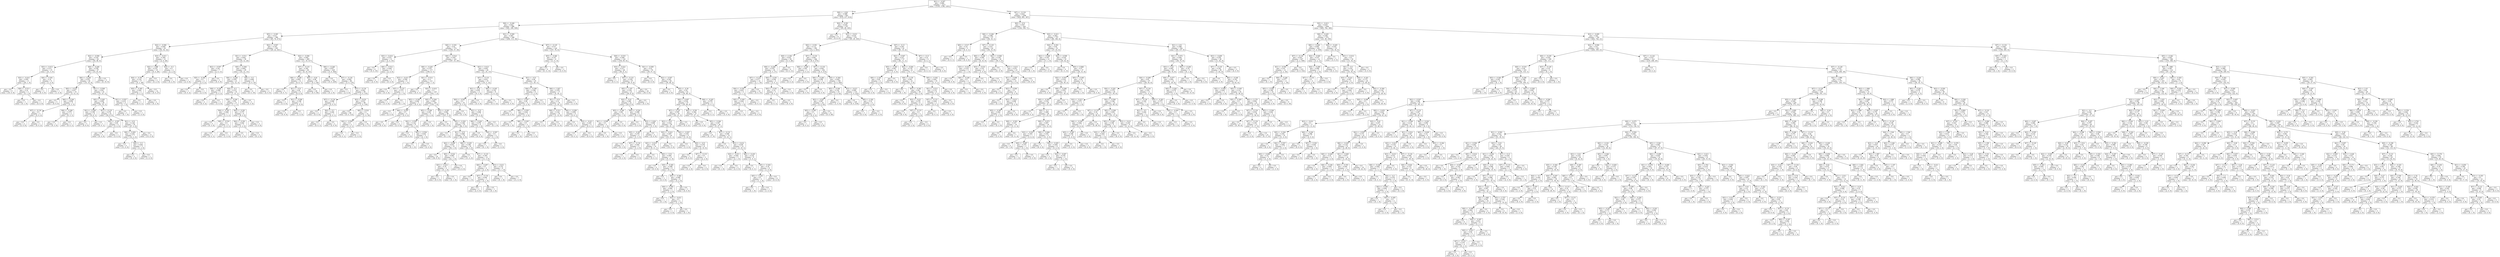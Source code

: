 digraph Tree {
node [shape=box] ;
0 [label="X[1] <= -0.507\ngini = 0.666\nsamples = 2211\nvalue = [1105, 1198, 1201]"] ;
1 [label="X[0] <= 1.022\ngini = 0.588\nsamples = 943\nvalue = [476, 217, 814]"] ;
0 -> 1 [labeldistance=2.5, labelangle=45, headlabel="True"] ;
2 [label="X[6] <= -0.246\ngini = 0.622\nsamples = 686\nvalue = [381, 189, 509]"] ;
1 -> 2 ;
3 [label="X[5] <= -0.365\ngini = 0.411\nsamples = 388\nvalue = [85, 76, 473]"] ;
2 -> 3 ;
4 [label="X[2] <= -0.506\ngini = 0.649\nsamples = 83\nvalue = [56, 54, 32]"] ;
3 -> 4 ;
5 [label="X[2] <= -0.508\ngini = 0.534\nsamples = 62\nvalue = [54, 48, 4]"] ;
4 -> 5 ;
6 [label="X[3] <= -0.413\ngini = 0.311\nsamples = 15\nvalue = [21, 5, 0]"] ;
5 -> 6 ;
7 [label="X[3] <= -0.414\ngini = 0.091\nsamples = 11\nvalue = [20, 1, 0]"] ;
6 -> 7 ;
8 [label="gini = 0.0\nsamples = 9\nvalue = [16, 0, 0]"] ;
7 -> 8 ;
9 [label="X[0] <= -0.513\ngini = 0.32\nsamples = 2\nvalue = [4, 1, 0]"] ;
7 -> 9 ;
10 [label="gini = 0.0\nsamples = 1\nvalue = [0, 1, 0]"] ;
9 -> 10 ;
11 [label="gini = 0.0\nsamples = 1\nvalue = [4, 0, 0]"] ;
9 -> 11 ;
12 [label="X[4] <= -0.301\ngini = 0.32\nsamples = 4\nvalue = [1, 4, 0]"] ;
6 -> 12 ;
13 [label="gini = 0.0\nsamples = 3\nvalue = [0, 4, 0]"] ;
12 -> 13 ;
14 [label="gini = 0.0\nsamples = 1\nvalue = [1, 0, 0]"] ;
12 -> 14 ;
15 [label="X[6] <= -0.246\ngini = 0.538\nsamples = 47\nvalue = [33, 43, 4]"] ;
5 -> 15 ;
16 [label="X[6] <= -0.246\ngini = 0.552\nsamples = 42\nvalue = [33, 33, 4]"] ;
15 -> 16 ;
17 [label="X[0] <= -0.516\ngini = 0.457\nsamples = 10\nvalue = [2, 12, 3]"] ;
16 -> 17 ;
18 [label="gini = 0.0\nsamples = 5\nvalue = [0, 9, 0]"] ;
17 -> 18 ;
19 [label="X[6] <= -0.246\ngini = 0.656\nsamples = 5\nvalue = [2, 3, 3]"] ;
17 -> 19 ;
20 [label="X[7] <= -0.134\ngini = 0.5\nsamples = 3\nvalue = [2, 0, 2]"] ;
19 -> 20 ;
21 [label="gini = 0.0\nsamples = 2\nvalue = [2, 0, 0]"] ;
20 -> 21 ;
22 [label="gini = 0.0\nsamples = 1\nvalue = [0, 0, 2]"] ;
20 -> 22 ;
23 [label="X[6] <= -0.246\ngini = 0.375\nsamples = 2\nvalue = [0, 3, 1]"] ;
19 -> 23 ;
24 [label="gini = 0.0\nsamples = 1\nvalue = [0, 3, 0]"] ;
23 -> 24 ;
25 [label="gini = 0.0\nsamples = 1\nvalue = [0, 0, 1]"] ;
23 -> 25 ;
26 [label="X[1] <= -0.508\ngini = 0.501\nsamples = 32\nvalue = [31, 21, 1]"] ;
16 -> 26 ;
27 [label="X[5] <= -0.365\ngini = 0.458\nsamples = 28\nvalue = [30, 14, 1]"] ;
26 -> 27 ;
28 [label="X[1] <= -0.508\ngini = 0.198\nsamples = 6\nvalue = [0, 8, 1]"] ;
27 -> 28 ;
29 [label="gini = 0.0\nsamples = 5\nvalue = [0, 8, 0]"] ;
28 -> 29 ;
30 [label="gini = 0.0\nsamples = 1\nvalue = [0, 0, 1]"] ;
28 -> 30 ;
31 [label="X[7] <= -0.135\ngini = 0.278\nsamples = 22\nvalue = [30, 6, 0]"] ;
27 -> 31 ;
32 [label="X[2] <= -0.507\ngini = 0.49\nsamples = 4\nvalue = [3, 4, 0]"] ;
31 -> 32 ;
33 [label="gini = 0.0\nsamples = 3\nvalue = [0, 4, 0]"] ;
32 -> 33 ;
34 [label="gini = 0.0\nsamples = 1\nvalue = [3, 0, 0]"] ;
32 -> 34 ;
35 [label="X[1] <= -0.51\ngini = 0.128\nsamples = 18\nvalue = [27, 2, 0]"] ;
31 -> 35 ;
36 [label="X[0] <= -0.493\ngini = 0.245\nsamples = 7\nvalue = [12, 2, 0]"] ;
35 -> 36 ;
37 [label="gini = 0.0\nsamples = 4\nvalue = [11, 0, 0]"] ;
36 -> 37 ;
38 [label="X[4] <= -0.3\ngini = 0.444\nsamples = 3\nvalue = [1, 2, 0]"] ;
36 -> 38 ;
39 [label="gini = 0.0\nsamples = 2\nvalue = [0, 2, 0]"] ;
38 -> 39 ;
40 [label="gini = 0.0\nsamples = 1\nvalue = [1, 0, 0]"] ;
38 -> 40 ;
41 [label="gini = 0.0\nsamples = 11\nvalue = [15, 0, 0]"] ;
35 -> 41 ;
42 [label="X[1] <= -0.507\ngini = 0.219\nsamples = 4\nvalue = [1, 7, 0]"] ;
26 -> 42 ;
43 [label="gini = 0.0\nsamples = 3\nvalue = [0, 7, 0]"] ;
42 -> 43 ;
44 [label="gini = 0.0\nsamples = 1\nvalue = [1, 0, 0]"] ;
42 -> 44 ;
45 [label="gini = 0.0\nsamples = 5\nvalue = [0, 10, 0]"] ;
15 -> 45 ;
46 [label="X[3] <= -0.413\ngini = 0.364\nsamples = 21\nvalue = [2, 6, 28]"] ;
4 -> 46 ;
47 [label="X[2] <= 1.988\ngini = 0.219\nsamples = 19\nvalue = [0, 4, 28]"] ;
46 -> 47 ;
48 [label="X[4] <= -0.301\ngini = 0.124\nsamples = 17\nvalue = [0, 2, 28]"] ;
47 -> 48 ;
49 [label="X[5] <= -0.365\ngini = 0.444\nsamples = 3\nvalue = [0, 2, 1]"] ;
48 -> 49 ;
50 [label="gini = 0.0\nsamples = 1\nvalue = [0, 0, 1]"] ;
49 -> 50 ;
51 [label="gini = 0.0\nsamples = 2\nvalue = [0, 2, 0]"] ;
49 -> 51 ;
52 [label="gini = 0.0\nsamples = 14\nvalue = [0, 0, 27]"] ;
48 -> 52 ;
53 [label="gini = 0.0\nsamples = 2\nvalue = [0, 2, 0]"] ;
47 -> 53 ;
54 [label="X[4] <= -0.3\ngini = 0.5\nsamples = 2\nvalue = [2, 2, 0]"] ;
46 -> 54 ;
55 [label="gini = 0.0\nsamples = 1\nvalue = [0, 2, 0]"] ;
54 -> 55 ;
56 [label="gini = 0.0\nsamples = 1\nvalue = [2, 0, 0]"] ;
54 -> 56 ;
57 [label="X[2] <= -0.507\ngini = 0.191\nsamples = 305\nvalue = [29, 22, 441]"] ;
3 -> 57 ;
58 [label="X[1] <= -0.511\ngini = 0.642\nsamples = 36\nvalue = [18, 12, 24]"] ;
57 -> 58 ;
59 [label="X[2] <= -0.507\ngini = 0.26\nsamples = 7\nvalue = [2, 0, 11]"] ;
58 -> 59 ;
60 [label="X[5] <= -0.364\ngini = 0.5\nsamples = 2\nvalue = [2, 0, 2]"] ;
59 -> 60 ;
61 [label="gini = 0.0\nsamples = 1\nvalue = [0, 0, 2]"] ;
60 -> 61 ;
62 [label="gini = 0.0\nsamples = 1\nvalue = [2, 0, 0]"] ;
60 -> 62 ;
63 [label="gini = 0.0\nsamples = 5\nvalue = [0, 0, 9]"] ;
59 -> 63 ;
64 [label="X[5] <= -0.364\ngini = 0.662\nsamples = 29\nvalue = [16, 12, 13]"] ;
58 -> 64 ;
65 [label="X[6] <= -0.246\ngini = 0.593\nsamples = 21\nvalue = [12, 12, 3]"] ;
64 -> 65 ;
66 [label="X[6] <= -0.246\ngini = 0.408\nsamples = 5\nvalue = [5, 0, 2]"] ;
65 -> 66 ;
67 [label="gini = 0.0\nsamples = 2\nvalue = [0, 0, 2]"] ;
66 -> 67 ;
68 [label="gini = 0.0\nsamples = 3\nvalue = [5, 0, 0]"] ;
66 -> 68 ;
69 [label="X[4] <= -0.3\ngini = 0.515\nsamples = 16\nvalue = [7, 12, 1]"] ;
65 -> 69 ;
70 [label="X[6] <= -0.246\ngini = 0.56\nsamples = 13\nvalue = [7, 7, 1]"] ;
69 -> 70 ;
71 [label="X[4] <= -0.301\ngini = 0.449\nsamples = 7\nvalue = [1, 5, 1]"] ;
70 -> 71 ;
72 [label="gini = 0.0\nsamples = 5\nvalue = [0, 5, 0]"] ;
71 -> 72 ;
73 [label="X[0] <= -0.516\ngini = 0.5\nsamples = 2\nvalue = [1, 0, 1]"] ;
71 -> 73 ;
74 [label="gini = 0.0\nsamples = 1\nvalue = [0, 0, 1]"] ;
73 -> 74 ;
75 [label="gini = 0.0\nsamples = 1\nvalue = [1, 0, 0]"] ;
73 -> 75 ;
76 [label="X[4] <= -0.301\ngini = 0.375\nsamples = 6\nvalue = [6, 2, 0]"] ;
70 -> 76 ;
77 [label="X[4] <= -0.302\ngini = 0.444\nsamples = 3\nvalue = [1, 2, 0]"] ;
76 -> 77 ;
78 [label="gini = 0.0\nsamples = 1\nvalue = [1, 0, 0]"] ;
77 -> 78 ;
79 [label="gini = 0.0\nsamples = 2\nvalue = [0, 2, 0]"] ;
77 -> 79 ;
80 [label="gini = 0.0\nsamples = 3\nvalue = [5, 0, 0]"] ;
76 -> 80 ;
81 [label="gini = 0.0\nsamples = 3\nvalue = [0, 5, 0]"] ;
69 -> 81 ;
82 [label="X[4] <= -0.3\ngini = 0.408\nsamples = 8\nvalue = [4, 0, 10]"] ;
64 -> 82 ;
83 [label="gini = 0.0\nsamples = 6\nvalue = [0, 0, 10]"] ;
82 -> 83 ;
84 [label="gini = 0.0\nsamples = 2\nvalue = [4, 0, 0]"] ;
82 -> 84 ;
85 [label="X[2] <= -0.506\ngini = 0.092\nsamples = 269\nvalue = [11, 10, 417]"] ;
57 -> 85 ;
86 [label="X[7] <= -0.133\ngini = 0.381\nsamples = 40\nvalue = [6, 10, 53]"] ;
85 -> 86 ;
87 [label="X[6] <= -0.246\ngini = 0.662\nsamples = 11\nvalue = [6, 8, 7]"] ;
86 -> 87 ;
88 [label="gini = 0.0\nsamples = 3\nvalue = [0, 0, 7]"] ;
87 -> 88 ;
89 [label="X[1] <= -0.51\ngini = 0.49\nsamples = 8\nvalue = [6, 8, 0]"] ;
87 -> 89 ;
90 [label="gini = 0.0\nsamples = 3\nvalue = [5, 0, 0]"] ;
89 -> 90 ;
91 [label="X[1] <= -0.508\ngini = 0.198\nsamples = 5\nvalue = [1, 8, 0]"] ;
89 -> 91 ;
92 [label="gini = 0.0\nsamples = 4\nvalue = [0, 8, 0]"] ;
91 -> 92 ;
93 [label="gini = 0.0\nsamples = 1\nvalue = [1, 0, 0]"] ;
91 -> 93 ;
94 [label="X[0] <= -0.44\ngini = 0.08\nsamples = 29\nvalue = [0, 2, 46]"] ;
86 -> 94 ;
95 [label="gini = 0.0\nsamples = 28\nvalue = [0, 0, 46]"] ;
94 -> 95 ;
96 [label="gini = 0.0\nsamples = 1\nvalue = [0, 2, 0]"] ;
94 -> 96 ;
97 [label="X[6] <= -0.246\ngini = 0.027\nsamples = 229\nvalue = [5, 0, 364]"] ;
85 -> 97 ;
98 [label="gini = 0.0\nsamples = 143\nvalue = [0, 0, 229]"] ;
97 -> 98 ;
99 [label="X[7] <= -0.134\ngini = 0.069\nsamples = 86\nvalue = [5, 0, 135]"] ;
97 -> 99 ;
100 [label="gini = 0.0\nsamples = 1\nvalue = [2, 0, 0]"] ;
99 -> 100 ;
101 [label="X[7] <= -0.134\ngini = 0.043\nsamples = 85\nvalue = [3, 0, 135]"] ;
99 -> 101 ;
102 [label="X[7] <= -0.134\ngini = 0.408\nsamples = 5\nvalue = [2, 0, 5]"] ;
101 -> 102 ;
103 [label="gini = 0.0\nsamples = 2\nvalue = [0, 0, 4]"] ;
102 -> 103 ;
104 [label="X[4] <= -0.3\ngini = 0.444\nsamples = 3\nvalue = [2, 0, 1]"] ;
102 -> 104 ;
105 [label="gini = 0.0\nsamples = 1\nvalue = [0, 0, 1]"] ;
104 -> 105 ;
106 [label="gini = 0.0\nsamples = 2\nvalue = [2, 0, 0]"] ;
104 -> 106 ;
107 [label="X[3] <= -0.414\ngini = 0.015\nsamples = 80\nvalue = [1, 0, 130]"] ;
101 -> 107 ;
108 [label="gini = 0.0\nsamples = 68\nvalue = [0, 0, 112]"] ;
107 -> 108 ;
109 [label="X[0] <= -0.522\ngini = 0.1\nsamples = 12\nvalue = [1, 0, 18]"] ;
107 -> 109 ;
110 [label="X[2] <= -0.504\ngini = 0.5\nsamples = 2\nvalue = [1, 0, 1]"] ;
109 -> 110 ;
111 [label="gini = 0.0\nsamples = 1\nvalue = [0, 0, 1]"] ;
110 -> 111 ;
112 [label="gini = 0.0\nsamples = 1\nvalue = [1, 0, 0]"] ;
110 -> 112 ;
113 [label="gini = 0.0\nsamples = 10\nvalue = [0, 0, 17]"] ;
109 -> 113 ;
114 [label="X[1] <= -0.509\ngini = 0.487\nsamples = 298\nvalue = [296, 113, 36]"] ;
2 -> 114 ;
115 [label="X[4] <= -0.301\ngini = 0.42\nsamples = 172\nvalue = [189, 37, 30]"] ;
114 -> 115 ;
116 [label="X[3] <= -0.414\ngini = 0.531\nsamples = 11\nvalue = [2, 4, 10]"] ;
115 -> 116 ;
117 [label="gini = 0.0\nsamples = 6\nvalue = [0, 0, 10]"] ;
116 -> 117 ;
118 [label="X[0] <= -0.512\ngini = 0.444\nsamples = 5\nvalue = [2, 4, 0]"] ;
116 -> 118 ;
119 [label="gini = 0.0\nsamples = 2\nvalue = [2, 0, 0]"] ;
118 -> 119 ;
120 [label="gini = 0.0\nsamples = 3\nvalue = [0, 4, 0]"] ;
118 -> 120 ;
121 [label="X[0] <= -0.514\ngini = 0.367\nsamples = 161\nvalue = [187, 33, 20]"] ;
115 -> 121 ;
122 [label="X[6] <= -0.245\ngini = 0.155\nsamples = 117\nvalue = [166, 8, 7]"] ;
121 -> 122 ;
123 [label="X[3] <= -0.413\ngini = 0.594\nsamples = 6\nvalue = [3, 1, 4]"] ;
122 -> 123 ;
124 [label="gini = 0.0\nsamples = 4\nvalue = [0, 0, 4]"] ;
123 -> 124 ;
125 [label="X[7] <= -0.133\ngini = 0.375\nsamples = 2\nvalue = [3, 1, 0]"] ;
123 -> 125 ;
126 [label="gini = 0.0\nsamples = 1\nvalue = [3, 0, 0]"] ;
125 -> 126 ;
127 [label="gini = 0.0\nsamples = 1\nvalue = [0, 1, 0]"] ;
125 -> 127 ;
128 [label="X[1] <= -0.512\ngini = 0.11\nsamples = 111\nvalue = [163, 7, 3]"] ;
122 -> 128 ;
129 [label="gini = 0.0\nsamples = 1\nvalue = [0, 0, 1]"] ;
128 -> 129 ;
130 [label="X[3] <= -0.414\ngini = 0.1\nsamples = 110\nvalue = [163, 7, 2]"] ;
128 -> 130 ;
131 [label="X[5] <= -0.364\ngini = 0.444\nsamples = 5\nvalue = [4, 0, 2]"] ;
130 -> 131 ;
132 [label="gini = 0.0\nsamples = 1\nvalue = [2, 0, 0]"] ;
131 -> 132 ;
133 [label="X[6] <= -0.245\ngini = 0.5\nsamples = 4\nvalue = [2, 0, 2]"] ;
131 -> 133 ;
134 [label="gini = 0.0\nsamples = 2\nvalue = [0, 0, 2]"] ;
133 -> 134 ;
135 [label="gini = 0.0\nsamples = 2\nvalue = [2, 0, 0]"] ;
133 -> 135 ;
136 [label="X[5] <= -0.364\ngini = 0.081\nsamples = 105\nvalue = [159, 7, 0]"] ;
130 -> 136 ;
137 [label="X[5] <= -0.364\ngini = 0.245\nsamples = 9\nvalue = [12, 2, 0]"] ;
136 -> 137 ;
138 [label="X[2] <= -0.505\ngini = 0.142\nsamples = 8\nvalue = [12, 1, 0]"] ;
137 -> 138 ;
139 [label="gini = 0.0\nsamples = 6\nvalue = [10, 0, 0]"] ;
138 -> 139 ;
140 [label="X[2] <= -0.504\ngini = 0.444\nsamples = 2\nvalue = [2, 1, 0]"] ;
138 -> 140 ;
141 [label="gini = 0.0\nsamples = 1\nvalue = [0, 1, 0]"] ;
140 -> 141 ;
142 [label="gini = 0.0\nsamples = 1\nvalue = [2, 0, 0]"] ;
140 -> 142 ;
143 [label="gini = 0.0\nsamples = 1\nvalue = [0, 1, 0]"] ;
137 -> 143 ;
144 [label="X[5] <= -0.363\ngini = 0.064\nsamples = 96\nvalue = [147, 5, 0]"] ;
136 -> 144 ;
145 [label="gini = 0.0\nsamples = 43\nvalue = [65, 0, 0]"] ;
144 -> 145 ;
146 [label="X[5] <= -0.363\ngini = 0.108\nsamples = 53\nvalue = [82, 5, 0]"] ;
144 -> 146 ;
147 [label="gini = 0.0\nsamples = 1\nvalue = [0, 1, 0]"] ;
146 -> 147 ;
148 [label="X[1] <= -0.51\ngini = 0.089\nsamples = 52\nvalue = [82, 4, 0]"] ;
146 -> 148 ;
149 [label="X[4] <= -0.299\ngini = 0.033\nsamples = 33\nvalue = [58, 1, 0]"] ;
148 -> 149 ;
150 [label="gini = 0.0\nsamples = 22\nvalue = [36, 0, 0]"] ;
149 -> 150 ;
151 [label="X[0] <= -0.522\ngini = 0.083\nsamples = 11\nvalue = [22, 1, 0]"] ;
149 -> 151 ;
152 [label="X[3] <= -0.412\ngini = 0.18\nsamples = 4\nvalue = [9, 1, 0]"] ;
151 -> 152 ;
153 [label="gini = 0.0\nsamples = 3\nvalue = [9, 0, 0]"] ;
152 -> 153 ;
154 [label="gini = 0.0\nsamples = 1\nvalue = [0, 1, 0]"] ;
152 -> 154 ;
155 [label="gini = 0.0\nsamples = 7\nvalue = [13, 0, 0]"] ;
151 -> 155 ;
156 [label="X[6] <= -0.245\ngini = 0.198\nsamples = 19\nvalue = [24, 3, 0]"] ;
148 -> 156 ;
157 [label="gini = 0.0\nsamples = 7\nvalue = [11, 0, 0]"] ;
156 -> 157 ;
158 [label="X[7] <= -0.133\ngini = 0.305\nsamples = 12\nvalue = [13, 3, 0]"] ;
156 -> 158 ;
159 [label="X[4] <= -0.297\ngini = 0.5\nsamples = 4\nvalue = [2, 2, 0]"] ;
158 -> 159 ;
160 [label="gini = 0.0\nsamples = 1\nvalue = [0, 1, 0]"] ;
159 -> 160 ;
161 [label="X[7] <= -0.134\ngini = 0.444\nsamples = 3\nvalue = [2, 1, 0]"] ;
159 -> 161 ;
162 [label="gini = 0.0\nsamples = 2\nvalue = [2, 0, 0]"] ;
161 -> 162 ;
163 [label="gini = 0.0\nsamples = 1\nvalue = [0, 1, 0]"] ;
161 -> 163 ;
164 [label="X[3] <= -0.411\ngini = 0.153\nsamples = 8\nvalue = [11, 1, 0]"] ;
158 -> 164 ;
165 [label="gini = 0.0\nsamples = 1\nvalue = [0, 1, 0]"] ;
164 -> 165 ;
166 [label="gini = 0.0\nsamples = 7\nvalue = [11, 0, 0]"] ;
164 -> 166 ;
167 [label="X[3] <= -0.413\ngini = 0.645\nsamples = 44\nvalue = [21, 25, 13]"] ;
121 -> 167 ;
168 [label="X[7] <= -0.133\ngini = 0.631\nsamples = 19\nvalue = [10, 5, 12]"] ;
167 -> 168 ;
169 [label="X[1] <= -0.51\ngini = 0.459\nsamples = 11\nvalue = [9, 5, 0]"] ;
168 -> 169 ;
170 [label="X[0] <= -0.501\ngini = 0.5\nsamples = 10\nvalue = [5, 5, 0]"] ;
169 -> 170 ;
171 [label="gini = 0.0\nsamples = 3\nvalue = [0, 3, 0]"] ;
170 -> 171 ;
172 [label="X[1] <= -0.51\ngini = 0.408\nsamples = 7\nvalue = [5, 2, 0]"] ;
170 -> 172 ;
173 [label="X[6] <= -0.244\ngini = 0.278\nsamples = 6\nvalue = [5, 1, 0]"] ;
172 -> 173 ;
174 [label="gini = 0.0\nsamples = 4\nvalue = [4, 0, 0]"] ;
173 -> 174 ;
175 [label="X[2] <= -0.507\ngini = 0.5\nsamples = 2\nvalue = [1, 1, 0]"] ;
173 -> 175 ;
176 [label="gini = 0.0\nsamples = 1\nvalue = [0, 1, 0]"] ;
175 -> 176 ;
177 [label="gini = 0.0\nsamples = 1\nvalue = [1, 0, 0]"] ;
175 -> 177 ;
178 [label="gini = 0.0\nsamples = 1\nvalue = [0, 1, 0]"] ;
172 -> 178 ;
179 [label="gini = 0.0\nsamples = 1\nvalue = [4, 0, 0]"] ;
169 -> 179 ;
180 [label="X[6] <= -0.245\ngini = 0.142\nsamples = 8\nvalue = [1, 0, 12]"] ;
168 -> 180 ;
181 [label="gini = 0.0\nsamples = 7\nvalue = [0, 0, 12]"] ;
180 -> 181 ;
182 [label="gini = 0.0\nsamples = 1\nvalue = [1, 0, 0]"] ;
180 -> 182 ;
183 [label="X[1] <= -0.51\ngini = 0.49\nsamples = 25\nvalue = [11, 20, 1]"] ;
167 -> 183 ;
184 [label="X[4] <= -0.299\ngini = 0.346\nsamples = 8\nvalue = [7, 2, 0]"] ;
183 -> 184 ;
185 [label="X[2] <= -0.507\ngini = 0.48\nsamples = 4\nvalue = [3, 2, 0]"] ;
184 -> 185 ;
186 [label="gini = 0.0\nsamples = 1\nvalue = [2, 0, 0]"] ;
185 -> 186 ;
187 [label="X[0] <= -0.505\ngini = 0.444\nsamples = 3\nvalue = [1, 2, 0]"] ;
185 -> 187 ;
188 [label="gini = 0.0\nsamples = 1\nvalue = [0, 1, 0]"] ;
187 -> 188 ;
189 [label="X[6] <= -0.245\ngini = 0.5\nsamples = 2\nvalue = [1, 1, 0]"] ;
187 -> 189 ;
190 [label="gini = 0.0\nsamples = 1\nvalue = [0, 1, 0]"] ;
189 -> 190 ;
191 [label="gini = 0.0\nsamples = 1\nvalue = [1, 0, 0]"] ;
189 -> 191 ;
192 [label="gini = 0.0\nsamples = 4\nvalue = [4, 0, 0]"] ;
184 -> 192 ;
193 [label="X[6] <= 1.927\ngini = 0.355\nsamples = 17\nvalue = [4, 18, 1]"] ;
183 -> 193 ;
194 [label="X[1] <= -0.51\ngini = 0.31\nsamples = 16\nvalue = [3, 18, 1]"] ;
193 -> 194 ;
195 [label="X[0] <= -0.511\ngini = 0.142\nsamples = 10\nvalue = [1, 12, 0]"] ;
194 -> 195 ;
196 [label="gini = 0.0\nsamples = 1\nvalue = [1, 0, 0]"] ;
195 -> 196 ;
197 [label="gini = 0.0\nsamples = 9\nvalue = [0, 12, 0]"] ;
195 -> 197 ;
198 [label="X[4] <= -0.299\ngini = 0.494\nsamples = 6\nvalue = [2, 6, 1]"] ;
194 -> 198 ;
199 [label="gini = 0.0\nsamples = 2\nvalue = [2, 0, 0]"] ;
198 -> 199 ;
200 [label="X[3] <= -0.413\ngini = 0.245\nsamples = 4\nvalue = [0, 6, 1]"] ;
198 -> 200 ;
201 [label="gini = 0.0\nsamples = 1\nvalue = [0, 0, 1]"] ;
200 -> 201 ;
202 [label="gini = 0.0\nsamples = 3\nvalue = [0, 6, 0]"] ;
200 -> 202 ;
203 [label="gini = 0.0\nsamples = 1\nvalue = [1, 0, 0]"] ;
193 -> 203 ;
204 [label="X[7] <= -0.135\ngini = 0.517\nsamples = 126\nvalue = [107, 76, 6]"] ;
114 -> 204 ;
205 [label="X[5] <= -0.364\ngini = 0.337\nsamples = 8\nvalue = [3, 11, 0]"] ;
204 -> 205 ;
206 [label="gini = 0.0\nsamples = 6\nvalue = [0, 11, 0]"] ;
205 -> 206 ;
207 [label="gini = 0.0\nsamples = 2\nvalue = [3, 0, 0]"] ;
205 -> 207 ;
208 [label="X[0] <= -0.519\ngini = 0.508\nsamples = 118\nvalue = [104, 65, 6]"] ;
204 -> 208 ;
209 [label="X[3] <= -0.414\ngini = 0.217\nsamples = 48\nvalue = [65, 8, 1]"] ;
208 -> 209 ;
210 [label="gini = 0.0\nsamples = 1\nvalue = [0, 0, 1]"] ;
209 -> 210 ;
211 [label="X[7] <= -0.133\ngini = 0.195\nsamples = 47\nvalue = [65, 8, 0]"] ;
209 -> 211 ;
212 [label="X[5] <= 1.197\ngini = 0.339\nsamples = 23\nvalue = [29, 8, 0]"] ;
211 -> 212 ;
213 [label="X[3] <= -0.41\ngini = 0.284\nsamples = 22\nvalue = [29, 6, 0]"] ;
212 -> 213 ;
214 [label="X[5] <= -0.364\ngini = 0.08\nsamples = 13\nvalue = [23, 1, 0]"] ;
213 -> 214 ;
215 [label="X[1] <= -0.508\ngini = 0.5\nsamples = 2\nvalue = [1, 1, 0]"] ;
214 -> 215 ;
216 [label="gini = 0.0\nsamples = 1\nvalue = [0, 1, 0]"] ;
215 -> 216 ;
217 [label="gini = 0.0\nsamples = 1\nvalue = [1, 0, 0]"] ;
215 -> 217 ;
218 [label="gini = 0.0\nsamples = 11\nvalue = [22, 0, 0]"] ;
214 -> 218 ;
219 [label="X[0] <= -0.524\ngini = 0.496\nsamples = 9\nvalue = [6, 5, 0]"] ;
213 -> 219 ;
220 [label="gini = 0.0\nsamples = 3\nvalue = [3, 0, 0]"] ;
219 -> 220 ;
221 [label="X[3] <= 2.426\ngini = 0.469\nsamples = 6\nvalue = [3, 5, 0]"] ;
219 -> 221 ;
222 [label="X[5] <= -0.363\ngini = 0.278\nsamples = 4\nvalue = [1, 5, 0]"] ;
221 -> 222 ;
223 [label="gini = 0.0\nsamples = 2\nvalue = [0, 3, 0]"] ;
222 -> 223 ;
224 [label="X[7] <= -0.134\ngini = 0.444\nsamples = 2\nvalue = [1, 2, 0]"] ;
222 -> 224 ;
225 [label="gini = 0.0\nsamples = 1\nvalue = [0, 2, 0]"] ;
224 -> 225 ;
226 [label="gini = 0.0\nsamples = 1\nvalue = [1, 0, 0]"] ;
224 -> 226 ;
227 [label="gini = 0.0\nsamples = 2\nvalue = [2, 0, 0]"] ;
221 -> 227 ;
228 [label="gini = 0.0\nsamples = 1\nvalue = [0, 2, 0]"] ;
212 -> 228 ;
229 [label="gini = 0.0\nsamples = 24\nvalue = [36, 0, 0]"] ;
211 -> 229 ;
230 [label="X[1] <= -0.509\ngini = 0.53\nsamples = 70\nvalue = [39, 57, 5]"] ;
208 -> 230 ;
231 [label="gini = 0.0\nsamples = 6\nvalue = [0, 9, 0]"] ;
230 -> 231 ;
232 [label="X[2] <= -0.507\ngini = 0.545\nsamples = 64\nvalue = [39, 48, 5]"] ;
230 -> 232 ;
233 [label="gini = 0.0\nsamples = 3\nvalue = [5, 0, 0]"] ;
232 -> 233 ;
234 [label="X[5] <= -0.36\ngini = 0.54\nsamples = 61\nvalue = [34, 48, 5]"] ;
232 -> 234 ;
235 [label="X[0] <= -0.497\ngini = 0.518\nsamples = 57\nvalue = [29, 48, 4]"] ;
234 -> 235 ;
236 [label="X[7] <= -0.125\ngini = 0.559\nsamples = 30\nvalue = [22, 21, 3]"] ;
235 -> 236 ;
237 [label="X[3] <= -0.41\ngini = 0.522\nsamples = 29\nvalue = [22, 21, 1]"] ;
236 -> 237 ;
238 [label="X[3] <= -0.412\ngini = 0.497\nsamples = 20\nvalue = [19, 11, 1]"] ;
237 -> 238 ;
239 [label="X[3] <= -0.414\ngini = 0.54\nsamples = 14\nvalue = [9, 11, 1]"] ;
238 -> 239 ;
240 [label="gini = 0.0\nsamples = 1\nvalue = [0, 0, 1]"] ;
239 -> 240 ;
241 [label="X[0] <= -0.51\ngini = 0.495\nsamples = 13\nvalue = [9, 11, 0]"] ;
239 -> 241 ;
242 [label="gini = 0.0\nsamples = 4\nvalue = [0, 9, 0]"] ;
241 -> 242 ;
243 [label="X[5] <= -0.365\ngini = 0.298\nsamples = 9\nvalue = [9, 2, 0]"] ;
241 -> 243 ;
244 [label="gini = 0.0\nsamples = 3\nvalue = [4, 0, 0]"] ;
243 -> 244 ;
245 [label="X[5] <= -0.364\ngini = 0.408\nsamples = 6\nvalue = [5, 2, 0]"] ;
243 -> 245 ;
246 [label="X[0] <= -0.504\ngini = 0.444\nsamples = 3\nvalue = [1, 2, 0]"] ;
245 -> 246 ;
247 [label="gini = 0.0\nsamples = 1\nvalue = [0, 1, 0]"] ;
246 -> 247 ;
248 [label="X[3] <= -0.412\ngini = 0.5\nsamples = 2\nvalue = [1, 1, 0]"] ;
246 -> 248 ;
249 [label="gini = 0.0\nsamples = 1\nvalue = [1, 0, 0]"] ;
248 -> 249 ;
250 [label="gini = 0.0\nsamples = 1\nvalue = [0, 1, 0]"] ;
248 -> 250 ;
251 [label="gini = 0.0\nsamples = 3\nvalue = [4, 0, 0]"] ;
245 -> 251 ;
252 [label="gini = 0.0\nsamples = 6\nvalue = [10, 0, 0]"] ;
238 -> 252 ;
253 [label="X[2] <= -0.507\ngini = 0.355\nsamples = 9\nvalue = [3, 10, 0]"] ;
237 -> 253 ;
254 [label="gini = 0.0\nsamples = 1\nvalue = [1, 0, 0]"] ;
253 -> 254 ;
255 [label="X[0] <= -0.51\ngini = 0.278\nsamples = 8\nvalue = [2, 10, 0]"] ;
253 -> 255 ;
256 [label="gini = 0.0\nsamples = 5\nvalue = [0, 8, 0]"] ;
255 -> 256 ;
257 [label="X[7] <= -0.133\ngini = 0.5\nsamples = 3\nvalue = [2, 2, 0]"] ;
255 -> 257 ;
258 [label="gini = 0.0\nsamples = 1\nvalue = [0, 2, 0]"] ;
257 -> 258 ;
259 [label="gini = 0.0\nsamples = 2\nvalue = [2, 0, 0]"] ;
257 -> 259 ;
260 [label="gini = 0.0\nsamples = 1\nvalue = [0, 0, 2]"] ;
236 -> 260 ;
261 [label="X[4] <= -0.301\ngini = 0.364\nsamples = 27\nvalue = [7, 27, 1]"] ;
235 -> 261 ;
262 [label="gini = 0.0\nsamples = 1\nvalue = [2, 0, 0]"] ;
261 -> 262 ;
263 [label="X[5] <= -0.364\ngini = 0.307\nsamples = 26\nvalue = [5, 27, 1]"] ;
261 -> 263 ;
264 [label="gini = 0.0\nsamples = 12\nvalue = [0, 17, 0]"] ;
263 -> 264 ;
265 [label="X[7] <= -0.133\ngini = 0.508\nsamples = 14\nvalue = [5, 10, 1]"] ;
263 -> 265 ;
266 [label="gini = 0.0\nsamples = 2\nvalue = [2, 0, 0]"] ;
265 -> 266 ;
267 [label="X[3] <= -0.412\ngini = 0.439\nsamples = 12\nvalue = [3, 10, 1]"] ;
265 -> 267 ;
268 [label="X[3] <= -0.413\ngini = 0.444\nsamples = 3\nvalue = [2, 1, 0]"] ;
267 -> 268 ;
269 [label="gini = 0.0\nsamples = 1\nvalue = [0, 1, 0]"] ;
268 -> 269 ;
270 [label="gini = 0.0\nsamples = 2\nvalue = [2, 0, 0]"] ;
268 -> 270 ;
271 [label="X[6] <= -0.245\ngini = 0.314\nsamples = 9\nvalue = [1, 9, 1]"] ;
267 -> 271 ;
272 [label="gini = 0.0\nsamples = 1\nvalue = [0, 0, 1]"] ;
271 -> 272 ;
273 [label="X[5] <= -0.363\ngini = 0.18\nsamples = 8\nvalue = [1, 9, 0]"] ;
271 -> 273 ;
274 [label="X[5] <= -0.363\ngini = 0.5\nsamples = 2\nvalue = [1, 1, 0]"] ;
273 -> 274 ;
275 [label="gini = 0.0\nsamples = 1\nvalue = [0, 1, 0]"] ;
274 -> 275 ;
276 [label="gini = 0.0\nsamples = 1\nvalue = [1, 0, 0]"] ;
274 -> 276 ;
277 [label="gini = 0.0\nsamples = 6\nvalue = [0, 8, 0]"] ;
273 -> 277 ;
278 [label="X[6] <= -0.245\ngini = 0.278\nsamples = 4\nvalue = [5, 0, 1]"] ;
234 -> 278 ;
279 [label="gini = 0.0\nsamples = 1\nvalue = [0, 0, 1]"] ;
278 -> 279 ;
280 [label="gini = 0.0\nsamples = 3\nvalue = [5, 0, 0]"] ;
278 -> 280 ;
281 [label="X[4] <= -0.301\ngini = 0.439\nsamples = 257\nvalue = [95, 28, 305]"] ;
1 -> 281 ;
282 [label="gini = 0.0\nsamples = 6\nvalue = [0, 8, 0]"] ;
281 -> 282 ;
283 [label="X[3] <= -0.413\ngini = 0.419\nsamples = 251\nvalue = [95, 20, 305]"] ;
281 -> 283 ;
284 [label="X[4] <= -0.301\ngini = 0.112\nsamples = 190\nvalue = [14, 5, 303]"] ;
283 -> 284 ;
285 [label="X[0] <= 2.182\ngini = 0.422\nsamples = 24\nvalue = [5, 5, 28]"] ;
284 -> 285 ;
286 [label="X[6] <= -0.246\ngini = 0.535\nsamples = 18\nvalue = [5, 5, 17]"] ;
285 -> 286 ;
287 [label="X[7] <= -0.134\ngini = 0.277\nsamples = 14\nvalue = [2, 1, 16]"] ;
286 -> 287 ;
288 [label="X[4] <= -0.301\ngini = 0.625\nsamples = 4\nvalue = [2, 1, 1]"] ;
287 -> 288 ;
289 [label="X[5] <= -0.365\ngini = 0.444\nsamples = 3\nvalue = [2, 1, 0]"] ;
288 -> 289 ;
290 [label="gini = 0.0\nsamples = 1\nvalue = [0, 1, 0]"] ;
289 -> 290 ;
291 [label="gini = 0.0\nsamples = 2\nvalue = [2, 0, 0]"] ;
289 -> 291 ;
292 [label="gini = 0.0\nsamples = 1\nvalue = [0, 0, 1]"] ;
288 -> 292 ;
293 [label="gini = 0.0\nsamples = 10\nvalue = [0, 0, 15]"] ;
287 -> 293 ;
294 [label="X[4] <= -0.301\ngini = 0.594\nsamples = 4\nvalue = [3, 4, 1]"] ;
286 -> 294 ;
295 [label="X[4] <= -0.301\ngini = 0.32\nsamples = 3\nvalue = [0, 4, 1]"] ;
294 -> 295 ;
296 [label="gini = 0.0\nsamples = 1\nvalue = [0, 0, 1]"] ;
295 -> 296 ;
297 [label="gini = 0.0\nsamples = 2\nvalue = [0, 4, 0]"] ;
295 -> 297 ;
298 [label="gini = 0.0\nsamples = 1\nvalue = [3, 0, 0]"] ;
294 -> 298 ;
299 [label="gini = 0.0\nsamples = 6\nvalue = [0, 0, 11]"] ;
285 -> 299 ;
300 [label="X[7] <= -0.134\ngini = 0.061\nsamples = 166\nvalue = [9, 0, 275]"] ;
284 -> 300 ;
301 [label="X[6] <= -0.246\ngini = 0.48\nsamples = 3\nvalue = [3, 0, 2]"] ;
300 -> 301 ;
302 [label="gini = 0.0\nsamples = 1\nvalue = [0, 0, 2]"] ;
301 -> 302 ;
303 [label="gini = 0.0\nsamples = 2\nvalue = [3, 0, 0]"] ;
301 -> 303 ;
304 [label="X[7] <= -0.134\ngini = 0.042\nsamples = 163\nvalue = [6, 0, 273]"] ;
300 -> 304 ;
305 [label="X[6] <= -0.246\ngini = 0.298\nsamples = 5\nvalue = [2, 0, 9]"] ;
304 -> 305 ;
306 [label="gini = 0.0\nsamples = 4\nvalue = [0, 0, 9]"] ;
305 -> 306 ;
307 [label="gini = 0.0\nsamples = 1\nvalue = [2, 0, 0]"] ;
305 -> 307 ;
308 [label="X[5] <= -0.364\ngini = 0.029\nsamples = 158\nvalue = [4, 0, 264]"] ;
304 -> 308 ;
309 [label="X[5] <= -0.364\ngini = 0.124\nsamples = 25\nvalue = [3, 0, 42]"] ;
308 -> 309 ;
310 [label="X[2] <= -0.507\ngini = 0.087\nsamples = 24\nvalue = [2, 0, 42]"] ;
309 -> 310 ;
311 [label="X[5] <= -0.365\ngini = 0.5\nsamples = 3\nvalue = [2, 0, 2]"] ;
310 -> 311 ;
312 [label="gini = 0.0\nsamples = 1\nvalue = [0, 0, 2]"] ;
311 -> 312 ;
313 [label="gini = 0.0\nsamples = 2\nvalue = [2, 0, 0]"] ;
311 -> 313 ;
314 [label="gini = 0.0\nsamples = 21\nvalue = [0, 0, 40]"] ;
310 -> 314 ;
315 [label="gini = 0.0\nsamples = 1\nvalue = [1, 0, 0]"] ;
309 -> 315 ;
316 [label="X[3] <= -0.413\ngini = 0.009\nsamples = 133\nvalue = [1, 0, 222]"] ;
308 -> 316 ;
317 [label="gini = 0.0\nsamples = 129\nvalue = [0, 0, 218]"] ;
316 -> 317 ;
318 [label="X[0] <= 2.182\ngini = 0.32\nsamples = 4\nvalue = [1, 0, 4]"] ;
316 -> 318 ;
319 [label="gini = 0.0\nsamples = 3\nvalue = [0, 0, 4]"] ;
318 -> 319 ;
320 [label="gini = 0.0\nsamples = 1\nvalue = [1, 0, 0]"] ;
318 -> 320 ;
321 [label="X[7] <= -0.13\ngini = 0.293\nsamples = 61\nvalue = [81, 15, 2]"] ;
283 -> 321 ;
322 [label="X[2] <= -0.507\ngini = 0.227\nsamples = 57\nvalue = [81, 11, 1]"] ;
321 -> 322 ;
323 [label="X[5] <= -0.364\ngini = 0.463\nsamples = 6\nvalue = [7, 4, 0]"] ;
322 -> 323 ;
324 [label="X[0] <= 2.183\ngini = 0.49\nsamples = 4\nvalue = [3, 4, 0]"] ;
323 -> 324 ;
325 [label="gini = 0.0\nsamples = 2\nvalue = [0, 4, 0]"] ;
324 -> 325 ;
326 [label="gini = 0.0\nsamples = 2\nvalue = [3, 0, 0]"] ;
324 -> 326 ;
327 [label="gini = 0.0\nsamples = 2\nvalue = [4, 0, 0]"] ;
323 -> 327 ;
328 [label="X[2] <= -0.504\ngini = 0.178\nsamples = 51\nvalue = [74, 7, 1]"] ;
322 -> 328 ;
329 [label="X[0] <= 2.179\ngini = 0.087\nsamples = 41\nvalue = [63, 3, 0]"] ;
328 -> 329 ;
330 [label="gini = 0.0\nsamples = 1\nvalue = [0, 1, 0]"] ;
329 -> 330 ;
331 [label="X[5] <= -0.362\ngini = 0.06\nsamples = 40\nvalue = [63, 2, 0]"] ;
329 -> 331 ;
332 [label="gini = 0.0\nsamples = 32\nvalue = [53, 0, 0]"] ;
331 -> 332 ;
333 [label="X[3] <= -0.411\ngini = 0.278\nsamples = 8\nvalue = [10, 2, 0]"] ;
331 -> 333 ;
334 [label="gini = 0.0\nsamples = 5\nvalue = [8, 0, 0]"] ;
333 -> 334 ;
335 [label="X[7] <= -0.133\ngini = 0.5\nsamples = 3\nvalue = [2, 2, 0]"] ;
333 -> 335 ;
336 [label="gini = 0.0\nsamples = 1\nvalue = [0, 2, 0]"] ;
335 -> 336 ;
337 [label="gini = 0.0\nsamples = 2\nvalue = [2, 0, 0]"] ;
335 -> 337 ;
338 [label="X[5] <= -0.362\ngini = 0.461\nsamples = 10\nvalue = [11, 4, 1]"] ;
328 -> 338 ;
339 [label="X[1] <= -0.511\ngini = 0.153\nsamples = 8\nvalue = [11, 0, 1]"] ;
338 -> 339 ;
340 [label="X[7] <= -0.131\ngini = 0.444\nsamples = 2\nvalue = [2, 0, 1]"] ;
339 -> 340 ;
341 [label="gini = 0.0\nsamples = 1\nvalue = [0, 0, 1]"] ;
340 -> 341 ;
342 [label="gini = 0.0\nsamples = 1\nvalue = [2, 0, 0]"] ;
340 -> 342 ;
343 [label="gini = 0.0\nsamples = 6\nvalue = [9, 0, 0]"] ;
339 -> 343 ;
344 [label="gini = 0.0\nsamples = 2\nvalue = [0, 4, 0]"] ;
338 -> 344 ;
345 [label="X[7] <= -0.13\ngini = 0.32\nsamples = 4\nvalue = [0, 4, 1]"] ;
321 -> 345 ;
346 [label="gini = 0.0\nsamples = 1\nvalue = [0, 0, 1]"] ;
345 -> 346 ;
347 [label="gini = 0.0\nsamples = 3\nvalue = [0, 4, 0]"] ;
345 -> 347 ;
348 [label="X[7] <= -0.134\ngini = 0.622\nsamples = 1268\nvalue = [629, 981, 387]"] ;
0 -> 348 [labeldistance=2.5, labelangle=-45, headlabel="False"] ;
349 [label="X[0] <= -0.51\ngini = 0.507\nsamples = 204\nvalue = [144, 199, 7]"] ;
348 -> 349 ;
350 [label="X[6] <= -0.246\ngini = 0.388\nsamples = 47\nvalue = [58, 19, 1]"] ;
349 -> 350 ;
351 [label="X[0] <= -0.517\ngini = 0.32\nsamples = 2\nvalue = [0, 4, 1]"] ;
350 -> 351 ;
352 [label="gini = 0.0\nsamples = 1\nvalue = [0, 0, 1]"] ;
351 -> 352 ;
353 [label="gini = 0.0\nsamples = 1\nvalue = [0, 4, 0]"] ;
351 -> 353 ;
354 [label="X[7] <= -0.135\ngini = 0.327\nsamples = 45\nvalue = [58, 15, 0]"] ;
350 -> 354 ;
355 [label="X[6] <= -0.246\ngini = 0.494\nsamples = 11\nvalue = [8, 10, 0]"] ;
354 -> 355 ;
356 [label="X[3] <= -0.414\ngini = 0.219\nsamples = 5\nvalue = [7, 1, 0]"] ;
355 -> 356 ;
357 [label="gini = 0.0\nsamples = 3\nvalue = [6, 0, 0]"] ;
356 -> 357 ;
358 [label="X[6] <= -0.246\ngini = 0.5\nsamples = 2\nvalue = [1, 1, 0]"] ;
356 -> 358 ;
359 [label="gini = 0.0\nsamples = 1\nvalue = [0, 1, 0]"] ;
358 -> 359 ;
360 [label="gini = 0.0\nsamples = 1\nvalue = [1, 0, 0]"] ;
358 -> 360 ;
361 [label="X[3] <= -0.414\ngini = 0.18\nsamples = 6\nvalue = [1, 9, 0]"] ;
355 -> 361 ;
362 [label="gini = 0.0\nsamples = 1\nvalue = [1, 0, 0]"] ;
361 -> 362 ;
363 [label="gini = 0.0\nsamples = 5\nvalue = [0, 9, 0]"] ;
361 -> 363 ;
364 [label="X[2] <= -0.506\ngini = 0.165\nsamples = 34\nvalue = [50, 5, 0]"] ;
354 -> 364 ;
365 [label="gini = 0.0\nsamples = 11\nvalue = [21, 0, 0]"] ;
364 -> 365 ;
366 [label="X[3] <= -0.411\ngini = 0.251\nsamples = 23\nvalue = [29, 5, 0]"] ;
364 -> 366 ;
367 [label="X[1] <= -0.498\ngini = 0.401\nsamples = 12\nvalue = [13, 5, 0]"] ;
366 -> 367 ;
368 [label="gini = 0.0\nsamples = 4\nvalue = [8, 0, 0]"] ;
367 -> 368 ;
369 [label="X[2] <= -0.506\ngini = 0.5\nsamples = 8\nvalue = [5, 5, 0]"] ;
367 -> 369 ;
370 [label="gini = 0.0\nsamples = 3\nvalue = [0, 3, 0]"] ;
369 -> 370 ;
371 [label="X[3] <= -0.413\ngini = 0.408\nsamples = 5\nvalue = [5, 2, 0]"] ;
369 -> 371 ;
372 [label="X[5] <= -0.365\ngini = 0.444\nsamples = 2\nvalue = [1, 2, 0]"] ;
371 -> 372 ;
373 [label="gini = 0.0\nsamples = 1\nvalue = [1, 0, 0]"] ;
372 -> 373 ;
374 [label="gini = 0.0\nsamples = 1\nvalue = [0, 2, 0]"] ;
372 -> 374 ;
375 [label="gini = 0.0\nsamples = 3\nvalue = [4, 0, 0]"] ;
371 -> 375 ;
376 [label="gini = 0.0\nsamples = 11\nvalue = [16, 0, 0]"] ;
366 -> 376 ;
377 [label="X[3] <= -0.413\ngini = 0.462\nsamples = 157\nvalue = [86, 180, 6]"] ;
349 -> 377 ;
378 [label="X[4] <= -0.301\ngini = 0.56\nsamples = 53\nvalue = [37, 43, 6]"] ;
377 -> 378 ;
379 [label="X[2] <= -0.508\ngini = 0.105\nsamples = 12\nvalue = [17, 1, 0]"] ;
378 -> 379 ;
380 [label="gini = 0.0\nsamples = 1\nvalue = [0, 1, 0]"] ;
379 -> 380 ;
381 [label="gini = 0.0\nsamples = 11\nvalue = [17, 0, 0]"] ;
379 -> 381 ;
382 [label="X[2] <= -0.508\ngini = 0.524\nsamples = 41\nvalue = [20, 42, 6]"] ;
378 -> 382 ;
383 [label="gini = 0.0\nsamples = 4\nvalue = [0, 11, 0]"] ;
382 -> 383 ;
384 [label="X[0] <= 0.966\ngini = 0.57\nsamples = 37\nvalue = [20, 31, 6]"] ;
382 -> 384 ;
385 [label="X[2] <= -0.507\ngini = 0.518\nsamples = 33\nvalue = [20, 30, 2]"] ;
384 -> 385 ;
386 [label="gini = 0.0\nsamples = 2\nvalue = [3, 0, 0]"] ;
385 -> 386 ;
387 [label="X[0] <= -0.286\ngini = 0.503\nsamples = 31\nvalue = [17, 30, 2]"] ;
385 -> 387 ;
388 [label="X[5] <= -0.365\ngini = 0.534\nsamples = 29\nvalue = [17, 23, 2]"] ;
387 -> 388 ;
389 [label="gini = 0.0\nsamples = 1\nvalue = [0, 0, 2]"] ;
388 -> 389 ;
390 [label="X[4] <= -0.3\ngini = 0.489\nsamples = 28\nvalue = [17, 23, 0]"] ;
388 -> 390 ;
391 [label="X[0] <= -0.503\ngini = 0.337\nsamples = 10\nvalue = [3, 11, 0]"] ;
390 -> 391 ;
392 [label="gini = 0.0\nsamples = 3\nvalue = [3, 0, 0]"] ;
391 -> 392 ;
393 [label="gini = 0.0\nsamples = 7\nvalue = [0, 11, 0]"] ;
391 -> 393 ;
394 [label="X[0] <= -0.473\ngini = 0.497\nsamples = 18\nvalue = [14, 12, 0]"] ;
390 -> 394 ;
395 [label="X[3] <= -0.414\ngini = 0.397\nsamples = 7\nvalue = [3, 8, 0]"] ;
394 -> 395 ;
396 [label="gini = 0.0\nsamples = 4\nvalue = [0, 7, 0]"] ;
395 -> 396 ;
397 [label="X[0] <= -0.497\ngini = 0.375\nsamples = 3\nvalue = [3, 1, 0]"] ;
395 -> 397 ;
398 [label="gini = 0.0\nsamples = 1\nvalue = [0, 1, 0]"] ;
397 -> 398 ;
399 [label="gini = 0.0\nsamples = 2\nvalue = [3, 0, 0]"] ;
397 -> 399 ;
400 [label="X[0] <= -0.466\ngini = 0.391\nsamples = 11\nvalue = [11, 4, 0]"] ;
394 -> 400 ;
401 [label="gini = 0.0\nsamples = 3\nvalue = [6, 0, 0]"] ;
400 -> 401 ;
402 [label="X[0] <= -0.405\ngini = 0.494\nsamples = 8\nvalue = [5, 4, 0]"] ;
400 -> 402 ;
403 [label="gini = 0.0\nsamples = 3\nvalue = [0, 3, 0]"] ;
402 -> 403 ;
404 [label="X[2] <= -0.507\ngini = 0.278\nsamples = 5\nvalue = [5, 1, 0]"] ;
402 -> 404 ;
405 [label="gini = 0.0\nsamples = 1\nvalue = [0, 1, 0]"] ;
404 -> 405 ;
406 [label="gini = 0.0\nsamples = 4\nvalue = [5, 0, 0]"] ;
404 -> 406 ;
407 [label="gini = 0.0\nsamples = 2\nvalue = [0, 7, 0]"] ;
387 -> 407 ;
408 [label="X[5] <= -0.365\ngini = 0.32\nsamples = 4\nvalue = [0, 1, 4]"] ;
384 -> 408 ;
409 [label="gini = 0.0\nsamples = 1\nvalue = [0, 1, 0]"] ;
408 -> 409 ;
410 [label="gini = 0.0\nsamples = 3\nvalue = [0, 0, 4]"] ;
408 -> 410 ;
411 [label="X[1] <= 2.01\ngini = 0.388\nsamples = 104\nvalue = [49, 137, 0]"] ;
377 -> 411 ;
412 [label="X[1] <= -0.472\ngini = 0.446\nsamples = 64\nvalue = [38, 75, 0]"] ;
411 -> 412 ;
413 [label="X[3] <= -0.41\ngini = 0.405\nsamples = 59\nvalue = [29, 74, 0]"] ;
412 -> 413 ;
414 [label="X[4] <= -0.299\ngini = 0.45\nsamples = 47\nvalue = [28, 54, 0]"] ;
413 -> 414 ;
415 [label="X[4] <= -0.301\ngini = 0.379\nsamples = 36\nvalue = [17, 50, 0]"] ;
414 -> 415 ;
416 [label="X[3] <= -0.413\ngini = 0.375\nsamples = 3\nvalue = [3, 1, 0]"] ;
415 -> 416 ;
417 [label="gini = 0.0\nsamples = 2\nvalue = [3, 0, 0]"] ;
416 -> 417 ;
418 [label="gini = 0.0\nsamples = 1\nvalue = [0, 1, 0]"] ;
416 -> 418 ;
419 [label="X[2] <= -0.506\ngini = 0.346\nsamples = 33\nvalue = [14, 49, 0]"] ;
415 -> 419 ;
420 [label="X[7] <= -0.135\ngini = 0.18\nsamples = 21\nvalue = [4, 36, 0]"] ;
419 -> 420 ;
421 [label="X[6] <= -0.244\ngini = 0.444\nsamples = 7\nvalue = [4, 8, 0]"] ;
420 -> 421 ;
422 [label="X[5] <= -0.365\ngini = 0.198\nsamples = 6\nvalue = [1, 8, 0]"] ;
421 -> 422 ;
423 [label="gini = 0.0\nsamples = 1\nvalue = [1, 0, 0]"] ;
422 -> 423 ;
424 [label="gini = 0.0\nsamples = 5\nvalue = [0, 8, 0]"] ;
422 -> 424 ;
425 [label="gini = 0.0\nsamples = 1\nvalue = [3, 0, 0]"] ;
421 -> 425 ;
426 [label="gini = 0.0\nsamples = 14\nvalue = [0, 28, 0]"] ;
420 -> 426 ;
427 [label="X[5] <= -0.364\ngini = 0.491\nsamples = 12\nvalue = [10, 13, 0]"] ;
419 -> 427 ;
428 [label="X[5] <= -0.365\ngini = 0.198\nsamples = 4\nvalue = [8, 1, 0]"] ;
427 -> 428 ;
429 [label="X[3] <= -0.412\ngini = 0.444\nsamples = 2\nvalue = [2, 1, 0]"] ;
428 -> 429 ;
430 [label="gini = 0.0\nsamples = 1\nvalue = [0, 1, 0]"] ;
429 -> 430 ;
431 [label="gini = 0.0\nsamples = 1\nvalue = [2, 0, 0]"] ;
429 -> 431 ;
432 [label="gini = 0.0\nsamples = 2\nvalue = [6, 0, 0]"] ;
428 -> 432 ;
433 [label="X[3] <= -0.411\ngini = 0.245\nsamples = 8\nvalue = [2, 12, 0]"] ;
427 -> 433 ;
434 [label="gini = 0.0\nsamples = 7\nvalue = [0, 12, 0]"] ;
433 -> 434 ;
435 [label="gini = 0.0\nsamples = 1\nvalue = [2, 0, 0]"] ;
433 -> 435 ;
436 [label="X[7] <= -0.134\ngini = 0.391\nsamples = 11\nvalue = [11, 4, 0]"] ;
414 -> 436 ;
437 [label="X[7] <= -0.134\ngini = 0.165\nsamples = 7\nvalue = [10, 1, 0]"] ;
436 -> 437 ;
438 [label="X[1] <= -0.5\ngini = 0.444\nsamples = 2\nvalue = [2, 1, 0]"] ;
437 -> 438 ;
439 [label="gini = 0.0\nsamples = 1\nvalue = [2, 0, 0]"] ;
438 -> 439 ;
440 [label="gini = 0.0\nsamples = 1\nvalue = [0, 1, 0]"] ;
438 -> 440 ;
441 [label="gini = 0.0\nsamples = 5\nvalue = [8, 0, 0]"] ;
437 -> 441 ;
442 [label="X[5] <= -0.363\ngini = 0.375\nsamples = 4\nvalue = [1, 3, 0]"] ;
436 -> 442 ;
443 [label="X[2] <= -0.505\ngini = 0.5\nsamples = 2\nvalue = [1, 1, 0]"] ;
442 -> 443 ;
444 [label="gini = 0.0\nsamples = 1\nvalue = [0, 1, 0]"] ;
443 -> 444 ;
445 [label="gini = 0.0\nsamples = 1\nvalue = [1, 0, 0]"] ;
443 -> 445 ;
446 [label="gini = 0.0\nsamples = 2\nvalue = [0, 2, 0]"] ;
442 -> 446 ;
447 [label="X[0] <= -0.477\ngini = 0.091\nsamples = 12\nvalue = [1, 20, 0]"] ;
413 -> 447 ;
448 [label="X[5] <= -0.362\ngini = 0.278\nsamples = 3\nvalue = [1, 5, 0]"] ;
447 -> 448 ;
449 [label="gini = 0.0\nsamples = 2\nvalue = [0, 5, 0]"] ;
448 -> 449 ;
450 [label="gini = 0.0\nsamples = 1\nvalue = [1, 0, 0]"] ;
448 -> 450 ;
451 [label="gini = 0.0\nsamples = 9\nvalue = [0, 15, 0]"] ;
447 -> 451 ;
452 [label="X[6] <= -0.246\ngini = 0.18\nsamples = 5\nvalue = [9, 1, 0]"] ;
412 -> 452 ;
453 [label="gini = 0.0\nsamples = 1\nvalue = [0, 1, 0]"] ;
452 -> 453 ;
454 [label="gini = 0.0\nsamples = 4\nvalue = [9, 0, 0]"] ;
452 -> 454 ;
455 [label="X[3] <= -0.409\ngini = 0.256\nsamples = 40\nvalue = [11, 62, 0]"] ;
411 -> 455 ;
456 [label="X[7] <= -0.135\ngini = 0.182\nsamples = 38\nvalue = [7, 62, 0]"] ;
455 -> 456 ;
457 [label="gini = 0.0\nsamples = 1\nvalue = [1, 0, 0]"] ;
456 -> 457 ;
458 [label="X[6] <= -0.246\ngini = 0.161\nsamples = 37\nvalue = [6, 62, 0]"] ;
456 -> 458 ;
459 [label="X[2] <= -0.508\ngini = 0.444\nsamples = 3\nvalue = [2, 4, 0]"] ;
458 -> 459 ;
460 [label="gini = 0.0\nsamples = 1\nvalue = [2, 0, 0]"] ;
459 -> 460 ;
461 [label="gini = 0.0\nsamples = 2\nvalue = [0, 4, 0]"] ;
459 -> 461 ;
462 [label="X[5] <= -0.365\ngini = 0.121\nsamples = 34\nvalue = [4, 58, 0]"] ;
458 -> 462 ;
463 [label="X[5] <= -0.365\ngini = 0.5\nsamples = 2\nvalue = [1, 1, 0]"] ;
462 -> 463 ;
464 [label="gini = 0.0\nsamples = 1\nvalue = [0, 1, 0]"] ;
463 -> 464 ;
465 [label="gini = 0.0\nsamples = 1\nvalue = [1, 0, 0]"] ;
463 -> 465 ;
466 [label="X[0] <= 2.179\ngini = 0.095\nsamples = 32\nvalue = [3, 57, 0]"] ;
462 -> 466 ;
467 [label="X[7] <= -0.134\ngini = 0.034\nsamples = 30\nvalue = [1, 56, 0]"] ;
466 -> 467 ;
468 [label="gini = 0.0\nsamples = 17\nvalue = [0, 39, 0]"] ;
467 -> 468 ;
469 [label="X[7] <= -0.134\ngini = 0.105\nsamples = 13\nvalue = [1, 17, 0]"] ;
467 -> 469 ;
470 [label="gini = 0.0\nsamples = 1\nvalue = [1, 0, 0]"] ;
469 -> 470 ;
471 [label="gini = 0.0\nsamples = 12\nvalue = [0, 17, 0]"] ;
469 -> 471 ;
472 [label="X[5] <= -0.364\ngini = 0.444\nsamples = 2\nvalue = [2, 1, 0]"] ;
466 -> 472 ;
473 [label="gini = 0.0\nsamples = 1\nvalue = [0, 1, 0]"] ;
472 -> 473 ;
474 [label="gini = 0.0\nsamples = 1\nvalue = [2, 0, 0]"] ;
472 -> 474 ;
475 [label="gini = 0.0\nsamples = 2\nvalue = [4, 0, 0]"] ;
455 -> 475 ;
476 [label="X[3] <= -0.413\ngini = 0.635\nsamples = 1064\nvalue = [485, 782, 380]"] ;
348 -> 476 ;
477 [label="X[6] <= -0.245\ngini = 0.258\nsamples = 274\nvalue = [23, 38, 359]"] ;
476 -> 477 ;
478 [label="X[6] <= -0.246\ngini = 0.058\nsamples = 241\nvalue = [7, 4, 359]"] ;
477 -> 478 ;
479 [label="X[7] <= -0.134\ngini = 0.023\nsamples = 227\nvalue = [2, 2, 348]"] ;
478 -> 479 ;
480 [label="X[1] <= -0.504\ngini = 0.34\nsamples = 12\nvalue = [2, 2, 16]"] ;
479 -> 480 ;
481 [label="gini = 0.0\nsamples = 1\nvalue = [0, 1, 0]"] ;
480 -> 481 ;
482 [label="X[6] <= -0.246\ngini = 0.277\nsamples = 11\nvalue = [2, 1, 16]"] ;
480 -> 482 ;
483 [label="X[5] <= -0.364\ngini = 0.198\nsamples = 10\nvalue = [2, 0, 16]"] ;
482 -> 483 ;
484 [label="gini = 0.0\nsamples = 1\nvalue = [2, 0, 0]"] ;
483 -> 484 ;
485 [label="gini = 0.0\nsamples = 9\nvalue = [0, 0, 16]"] ;
483 -> 485 ;
486 [label="gini = 0.0\nsamples = 1\nvalue = [0, 1, 0]"] ;
482 -> 486 ;
487 [label="gini = 0.0\nsamples = 215\nvalue = [0, 0, 332]"] ;
479 -> 487 ;
488 [label="X[2] <= -0.505\ngini = 0.537\nsamples = 14\nvalue = [5, 2, 11]"] ;
478 -> 488 ;
489 [label="X[4] <= -0.299\ngini = 0.408\nsamples = 5\nvalue = [5, 2, 0]"] ;
488 -> 489 ;
490 [label="X[7] <= -0.134\ngini = 0.5\nsamples = 4\nvalue = [2, 2, 0]"] ;
489 -> 490 ;
491 [label="gini = 0.0\nsamples = 2\nvalue = [0, 2, 0]"] ;
490 -> 491 ;
492 [label="gini = 0.0\nsamples = 2\nvalue = [2, 0, 0]"] ;
490 -> 492 ;
493 [label="gini = 0.0\nsamples = 1\nvalue = [3, 0, 0]"] ;
489 -> 493 ;
494 [label="gini = 0.0\nsamples = 9\nvalue = [0, 0, 11]"] ;
488 -> 494 ;
495 [label="X[6] <= -0.245\ngini = 0.435\nsamples = 33\nvalue = [16, 34, 0]"] ;
477 -> 495 ;
496 [label="gini = 0.0\nsamples = 3\nvalue = [3, 0, 0]"] ;
495 -> 496 ;
497 [label="X[3] <= -0.414\ngini = 0.4\nsamples = 30\nvalue = [13, 34, 0]"] ;
495 -> 497 ;
498 [label="X[1] <= -0.5\ngini = 0.351\nsamples = 28\nvalue = [10, 34, 0]"] ;
497 -> 498 ;
499 [label="X[3] <= -0.414\ngini = 0.497\nsamples = 8\nvalue = [7, 6, 0]"] ;
498 -> 499 ;
500 [label="gini = 0.0\nsamples = 2\nvalue = [4, 0, 0]"] ;
499 -> 500 ;
501 [label="X[7] <= -0.134\ngini = 0.444\nsamples = 6\nvalue = [3, 6, 0]"] ;
499 -> 501 ;
502 [label="gini = 0.0\nsamples = 3\nvalue = [0, 6, 0]"] ;
501 -> 502 ;
503 [label="gini = 0.0\nsamples = 3\nvalue = [3, 0, 0]"] ;
501 -> 503 ;
504 [label="X[4] <= -0.301\ngini = 0.175\nsamples = 20\nvalue = [3, 28, 0]"] ;
498 -> 504 ;
505 [label="gini = 0.0\nsamples = 1\nvalue = [1, 0, 0]"] ;
504 -> 505 ;
506 [label="X[5] <= -0.364\ngini = 0.124\nsamples = 19\nvalue = [2, 28, 0]"] ;
504 -> 506 ;
507 [label="X[0] <= -0.496\ngini = 0.5\nsamples = 2\nvalue = [2, 2, 0]"] ;
506 -> 507 ;
508 [label="gini = 0.0\nsamples = 1\nvalue = [2, 0, 0]"] ;
507 -> 508 ;
509 [label="gini = 0.0\nsamples = 1\nvalue = [0, 2, 0]"] ;
507 -> 509 ;
510 [label="gini = 0.0\nsamples = 17\nvalue = [0, 26, 0]"] ;
506 -> 510 ;
511 [label="gini = 0.0\nsamples = 2\nvalue = [3, 0, 0]"] ;
497 -> 511 ;
512 [label="X[3] <= -0.409\ngini = 0.49\nsamples = 790\nvalue = [462, 744, 21]"] ;
476 -> 512 ;
513 [label="X[2] <= -0.506\ngini = 0.52\nsamples = 421\nvalue = [264, 359, 21]"] ;
512 -> 513 ;
514 [label="X[6] <= -0.239\ngini = 0.418\nsamples = 109\nvalue = [45, 111, 1]"] ;
513 -> 514 ;
515 [label="X[0] <= -0.519\ngini = 0.38\nsamples = 103\nvalue = [36, 110, 1]"] ;
514 -> 515 ;
516 [label="X[5] <= -0.364\ngini = 0.245\nsamples = 6\nvalue = [6, 1, 0]"] ;
515 -> 516 ;
517 [label="gini = 0.0\nsamples = 1\nvalue = [0, 1, 0]"] ;
516 -> 517 ;
518 [label="gini = 0.0\nsamples = 5\nvalue = [6, 0, 0]"] ;
516 -> 518 ;
519 [label="X[4] <= -0.296\ngini = 0.348\nsamples = 97\nvalue = [30, 109, 1]"] ;
515 -> 519 ;
520 [label="X[4] <= -0.297\ngini = 0.379\nsamples = 83\nvalue = [29, 90, 1]"] ;
519 -> 520 ;
521 [label="X[2] <= -0.507\ngini = 0.366\nsamples = 81\nvalue = [27, 90, 1]"] ;
520 -> 521 ;
522 [label="X[0] <= -0.452\ngini = 0.424\nsamples = 40\nvalue = [18, 41, 0]"] ;
521 -> 522 ;
523 [label="X[3] <= -0.412\ngini = 0.5\nsamples = 17\nvalue = [13, 13, 0]"] ;
522 -> 523 ;
524 [label="X[5] <= -0.364\ngini = 0.391\nsamples = 10\nvalue = [11, 4, 0]"] ;
523 -> 524 ;
525 [label="gini = 0.0\nsamples = 3\nvalue = [6, 0, 0]"] ;
524 -> 525 ;
526 [label="X[2] <= -0.507\ngini = 0.494\nsamples = 7\nvalue = [5, 4, 0]"] ;
524 -> 526 ;
527 [label="X[0] <= -0.484\ngini = 0.32\nsamples = 5\nvalue = [1, 4, 0]"] ;
526 -> 527 ;
528 [label="gini = 0.0\nsamples = 4\nvalue = [0, 4, 0]"] ;
527 -> 528 ;
529 [label="gini = 0.0\nsamples = 1\nvalue = [1, 0, 0]"] ;
527 -> 529 ;
530 [label="gini = 0.0\nsamples = 2\nvalue = [4, 0, 0]"] ;
526 -> 530 ;
531 [label="X[6] <= -0.244\ngini = 0.298\nsamples = 7\nvalue = [2, 9, 0]"] ;
523 -> 531 ;
532 [label="gini = 0.0\nsamples = 5\nvalue = [0, 8, 0]"] ;
531 -> 532 ;
533 [label="X[5] <= -0.363\ngini = 0.444\nsamples = 2\nvalue = [2, 1, 0]"] ;
531 -> 533 ;
534 [label="gini = 0.0\nsamples = 1\nvalue = [2, 0, 0]"] ;
533 -> 534 ;
535 [label="gini = 0.0\nsamples = 1\nvalue = [0, 1, 0]"] ;
533 -> 535 ;
536 [label="X[3] <= -0.41\ngini = 0.257\nsamples = 23\nvalue = [5, 28, 0]"] ;
522 -> 536 ;
537 [label="X[2] <= -0.507\ngini = 0.175\nsamples = 22\nvalue = [3, 28, 0]"] ;
536 -> 537 ;
538 [label="X[6] <= -0.245\ngini = 0.124\nsamples = 21\nvalue = [2, 28, 0]"] ;
537 -> 538 ;
539 [label="X[0] <= -0.428\ngini = 0.32\nsamples = 3\nvalue = [1, 4, 0]"] ;
538 -> 539 ;
540 [label="gini = 0.0\nsamples = 1\nvalue = [0, 2, 0]"] ;
539 -> 540 ;
541 [label="X[6] <= -0.246\ngini = 0.444\nsamples = 2\nvalue = [1, 2, 0]"] ;
539 -> 541 ;
542 [label="gini = 0.0\nsamples = 1\nvalue = [0, 2, 0]"] ;
541 -> 542 ;
543 [label="gini = 0.0\nsamples = 1\nvalue = [1, 0, 0]"] ;
541 -> 543 ;
544 [label="X[1] <= -0.505\ngini = 0.077\nsamples = 18\nvalue = [1, 24, 0]"] ;
538 -> 544 ;
545 [label="X[0] <= -0.355\ngini = 0.444\nsamples = 2\nvalue = [1, 2, 0]"] ;
544 -> 545 ;
546 [label="gini = 0.0\nsamples = 1\nvalue = [0, 2, 0]"] ;
545 -> 546 ;
547 [label="gini = 0.0\nsamples = 1\nvalue = [1, 0, 0]"] ;
545 -> 547 ;
548 [label="gini = 0.0\nsamples = 16\nvalue = [0, 22, 0]"] ;
544 -> 548 ;
549 [label="gini = 0.0\nsamples = 1\nvalue = [1, 0, 0]"] ;
537 -> 549 ;
550 [label="gini = 0.0\nsamples = 1\nvalue = [2, 0, 0]"] ;
536 -> 550 ;
551 [label="X[7] <= -0.132\ngini = 0.287\nsamples = 41\nvalue = [9, 49, 1]"] ;
521 -> 551 ;
552 [label="X[1] <= -0.506\ngini = 0.215\nsamples = 35\nvalue = [5, 44, 1]"] ;
551 -> 552 ;
553 [label="gini = 0.0\nsamples = 1\nvalue = [1, 0, 0]"] ;
552 -> 553 ;
554 [label="X[1] <= 2.014\ngini = 0.187\nsamples = 34\nvalue = [4, 44, 1]"] ;
552 -> 554 ;
555 [label="X[3] <= -0.413\ngini = 0.155\nsamples = 33\nvalue = [3, 44, 1]"] ;
554 -> 555 ;
556 [label="X[3] <= -0.413\ngini = 0.531\nsamples = 8\nvalue = [2, 5, 1]"] ;
555 -> 556 ;
557 [label="X[6] <= -0.246\ngini = 0.449\nsamples = 7\nvalue = [1, 5, 1]"] ;
556 -> 557 ;
558 [label="gini = 0.0\nsamples = 1\nvalue = [0, 0, 1]"] ;
557 -> 558 ;
559 [label="X[4] <= -0.3\ngini = 0.278\nsamples = 6\nvalue = [1, 5, 0]"] ;
557 -> 559 ;
560 [label="X[2] <= -0.506\ngini = 0.444\nsamples = 3\nvalue = [1, 2, 0]"] ;
559 -> 560 ;
561 [label="gini = 0.0\nsamples = 1\nvalue = [0, 1, 0]"] ;
560 -> 561 ;
562 [label="X[5] <= -0.365\ngini = 0.5\nsamples = 2\nvalue = [1, 1, 0]"] ;
560 -> 562 ;
563 [label="gini = 0.0\nsamples = 1\nvalue = [1, 0, 0]"] ;
562 -> 563 ;
564 [label="gini = 0.0\nsamples = 1\nvalue = [0, 1, 0]"] ;
562 -> 564 ;
565 [label="gini = 0.0\nsamples = 3\nvalue = [0, 3, 0]"] ;
559 -> 565 ;
566 [label="gini = 0.0\nsamples = 1\nvalue = [1, 0, 0]"] ;
556 -> 566 ;
567 [label="X[7] <= -0.134\ngini = 0.049\nsamples = 25\nvalue = [1, 39, 0]"] ;
555 -> 567 ;
568 [label="X[0] <= 0.924\ngini = 0.153\nsamples = 8\nvalue = [1, 11, 0]"] ;
567 -> 568 ;
569 [label="gini = 0.0\nsamples = 7\nvalue = [0, 11, 0]"] ;
568 -> 569 ;
570 [label="gini = 0.0\nsamples = 1\nvalue = [1, 0, 0]"] ;
568 -> 570 ;
571 [label="gini = 0.0\nsamples = 17\nvalue = [0, 28, 0]"] ;
567 -> 571 ;
572 [label="gini = 0.0\nsamples = 1\nvalue = [1, 0, 0]"] ;
554 -> 572 ;
573 [label="X[6] <= -0.242\ngini = 0.494\nsamples = 6\nvalue = [4, 5, 0]"] ;
551 -> 573 ;
574 [label="X[0] <= -0.428\ngini = 0.32\nsamples = 4\nvalue = [4, 1, 0]"] ;
573 -> 574 ;
575 [label="gini = 0.0\nsamples = 2\nvalue = [3, 0, 0]"] ;
574 -> 575 ;
576 [label="X[5] <= -0.364\ngini = 0.5\nsamples = 2\nvalue = [1, 1, 0]"] ;
574 -> 576 ;
577 [label="gini = 0.0\nsamples = 1\nvalue = [1, 0, 0]"] ;
576 -> 577 ;
578 [label="gini = 0.0\nsamples = 1\nvalue = [0, 1, 0]"] ;
576 -> 578 ;
579 [label="gini = 0.0\nsamples = 2\nvalue = [0, 4, 0]"] ;
573 -> 579 ;
580 [label="gini = 0.0\nsamples = 2\nvalue = [2, 0, 0]"] ;
520 -> 580 ;
581 [label="X[2] <= -0.506\ngini = 0.095\nsamples = 14\nvalue = [1, 19, 0]"] ;
519 -> 581 ;
582 [label="gini = 0.0\nsamples = 12\nvalue = [0, 16, 0]"] ;
581 -> 582 ;
583 [label="X[2] <= -0.506\ngini = 0.375\nsamples = 2\nvalue = [1, 3, 0]"] ;
581 -> 583 ;
584 [label="gini = 0.0\nsamples = 1\nvalue = [1, 0, 0]"] ;
583 -> 584 ;
585 [label="gini = 0.0\nsamples = 1\nvalue = [0, 3, 0]"] ;
583 -> 585 ;
586 [label="X[7] <= -0.129\ngini = 0.18\nsamples = 6\nvalue = [9, 1, 0]"] ;
514 -> 586 ;
587 [label="gini = 0.0\nsamples = 5\nvalue = [9, 0, 0]"] ;
586 -> 587 ;
588 [label="gini = 0.0\nsamples = 1\nvalue = [0, 1, 0]"] ;
586 -> 588 ;
589 [label="X[7] <= -0.134\ngini = 0.537\nsamples = 312\nvalue = [219, 248, 20]"] ;
513 -> 589 ;
590 [label="gini = 0.0\nsamples = 1\nvalue = [0, 0, 2]"] ;
589 -> 590 ;
591 [label="X[7] <= -0.128\ngini = 0.533\nsamples = 311\nvalue = [219, 248, 18]"] ;
589 -> 591 ;
592 [label="X[2] <= 1.986\ngini = 0.52\nsamples = 271\nvalue = [191, 230, 11]"] ;
591 -> 592 ;
593 [label="X[7] <= -0.129\ngini = 0.527\nsamples = 238\nvalue = [180, 191, 11]"] ;
592 -> 593 ;
594 [label="X[5] <= -0.365\ngini = 0.529\nsamples = 229\nvalue = [178, 175, 11]"] ;
593 -> 594 ;
595 [label="gini = 0.0\nsamples = 3\nvalue = [0, 7, 0]"] ;
594 -> 595 ;
596 [label="X[1] <= 2.009\ngini = 0.529\nsamples = 226\nvalue = [178, 168, 11]"] ;
594 -> 596 ;
597 [label="X[0] <= -0.475\ngini = 0.514\nsamples = 165\nvalue = [110, 136, 5]"] ;
596 -> 597 ;
598 [label="X[1] <= -0.502\ngini = 0.523\nsamples = 55\nvalue = [51, 30, 5]"] ;
597 -> 598 ;
599 [label="X[1] <= -0.506\ngini = 0.264\nsamples = 15\nvalue = [27, 5, 0]"] ;
598 -> 599 ;
600 [label="gini = 0.0\nsamples = 5\nvalue = [12, 0, 0]"] ;
599 -> 600 ;
601 [label="X[0] <= -0.514\ngini = 0.375\nsamples = 10\nvalue = [15, 5, 0]"] ;
599 -> 601 ;
602 [label="gini = 0.0\nsamples = 1\nvalue = [0, 1, 0]"] ;
601 -> 602 ;
603 [label="X[0] <= -0.505\ngini = 0.332\nsamples = 9\nvalue = [15, 4, 0]"] ;
601 -> 603 ;
604 [label="gini = 0.0\nsamples = 4\nvalue = [8, 0, 0]"] ;
603 -> 604 ;
605 [label="X[4] <= -0.299\ngini = 0.463\nsamples = 5\nvalue = [7, 4, 0]"] ;
603 -> 605 ;
606 [label="gini = 0.0\nsamples = 3\nvalue = [0, 4, 0]"] ;
605 -> 606 ;
607 [label="gini = 0.0\nsamples = 2\nvalue = [7, 0, 0]"] ;
605 -> 607 ;
608 [label="X[3] <= -0.41\ngini = 0.58\nsamples = 40\nvalue = [24, 25, 5]"] ;
598 -> 608 ;
609 [label="X[1] <= -0.502\ngini = 0.581\nsamples = 34\nvalue = [18, 24, 5]"] ;
608 -> 609 ;
610 [label="gini = 0.0\nsamples = 4\nvalue = [0, 5, 0]"] ;
609 -> 610 ;
611 [label="X[0] <= -0.51\ngini = 0.598\nsamples = 30\nvalue = [18, 19, 5]"] ;
609 -> 611 ;
612 [label="gini = 0.0\nsamples = 5\nvalue = [7, 0, 0]"] ;
611 -> 612 ;
613 [label="X[7] <= -0.13\ngini = 0.586\nsamples = 25\nvalue = [11, 19, 5]"] ;
611 -> 613 ;
614 [label="X[3] <= -0.411\ngini = 0.497\nsamples = 23\nvalue = [11, 19, 1]"] ;
613 -> 614 ;
615 [label="X[2] <= 1.985\ngini = 0.545\nsamples = 16\nvalue = [10, 9, 1]"] ;
614 -> 615 ;
616 [label="X[0] <= -0.499\ngini = 0.462\nsamples = 12\nvalue = [3, 9, 1]"] ;
615 -> 616 ;
617 [label="gini = 0.0\nsamples = 6\nvalue = [0, 6, 0]"] ;
616 -> 617 ;
618 [label="X[4] <= -0.297\ngini = 0.612\nsamples = 6\nvalue = [3, 3, 1]"] ;
616 -> 618 ;
619 [label="X[3] <= -0.412\ngini = 0.56\nsamples = 5\nvalue = [1, 3, 1]"] ;
618 -> 619 ;
620 [label="X[7] <= -0.131\ngini = 0.375\nsamples = 4\nvalue = [0, 3, 1]"] ;
619 -> 620 ;
621 [label="gini = 0.0\nsamples = 3\nvalue = [0, 3, 0]"] ;
620 -> 621 ;
622 [label="gini = 0.0\nsamples = 1\nvalue = [0, 0, 1]"] ;
620 -> 622 ;
623 [label="gini = 0.0\nsamples = 1\nvalue = [1, 0, 0]"] ;
619 -> 623 ;
624 [label="gini = 0.0\nsamples = 1\nvalue = [2, 0, 0]"] ;
618 -> 624 ;
625 [label="gini = 0.0\nsamples = 4\nvalue = [7, 0, 0]"] ;
615 -> 625 ;
626 [label="X[5] <= 2.757\ngini = 0.165\nsamples = 7\nvalue = [1, 10, 0]"] ;
614 -> 626 ;
627 [label="gini = 0.0\nsamples = 6\nvalue = [0, 10, 0]"] ;
626 -> 627 ;
628 [label="gini = 0.0\nsamples = 1\nvalue = [1, 0, 0]"] ;
626 -> 628 ;
629 [label="gini = 0.0\nsamples = 2\nvalue = [0, 0, 4]"] ;
613 -> 629 ;
630 [label="X[7] <= -0.13\ngini = 0.245\nsamples = 6\nvalue = [6, 1, 0]"] ;
608 -> 630 ;
631 [label="X[7] <= -0.131\ngini = 0.444\nsamples = 3\nvalue = [2, 1, 0]"] ;
630 -> 631 ;
632 [label="gini = 0.0\nsamples = 2\nvalue = [2, 0, 0]"] ;
631 -> 632 ;
633 [label="gini = 0.0\nsamples = 1\nvalue = [0, 1, 0]"] ;
631 -> 633 ;
634 [label="gini = 0.0\nsamples = 3\nvalue = [4, 0, 0]"] ;
630 -> 634 ;
635 [label="X[2] <= -0.504\ngini = 0.459\nsamples = 110\nvalue = [59, 106, 0]"] ;
597 -> 635 ;
636 [label="X[0] <= -0.341\ngini = 0.316\nsamples = 38\nvalue = [12, 49, 0]"] ;
635 -> 636 ;
637 [label="X[3] <= -0.41\ngini = 0.219\nsamples = 30\nvalue = [6, 42, 0]"] ;
636 -> 637 ;
638 [label="X[5] <= -0.364\ngini = 0.149\nsamples = 22\nvalue = [3, 34, 0]"] ;
637 -> 638 ;
639 [label="X[4] <= -0.3\ngini = 0.444\nsamples = 4\nvalue = [2, 4, 0]"] ;
638 -> 639 ;
640 [label="gini = 0.0\nsamples = 1\nvalue = [1, 0, 0]"] ;
639 -> 640 ;
641 [label="X[4] <= -0.297\ngini = 0.32\nsamples = 3\nvalue = [1, 4, 0]"] ;
639 -> 641 ;
642 [label="gini = 0.0\nsamples = 2\nvalue = [0, 4, 0]"] ;
641 -> 642 ;
643 [label="gini = 0.0\nsamples = 1\nvalue = [1, 0, 0]"] ;
641 -> 643 ;
644 [label="X[4] <= -0.297\ngini = 0.062\nsamples = 18\nvalue = [1, 30, 0]"] ;
638 -> 644 ;
645 [label="gini = 0.0\nsamples = 14\nvalue = [0, 26, 0]"] ;
644 -> 645 ;
646 [label="X[7] <= -0.131\ngini = 0.32\nsamples = 4\nvalue = [1, 4, 0]"] ;
644 -> 646 ;
647 [label="gini = 0.0\nsamples = 2\nvalue = [0, 3, 0]"] ;
646 -> 647 ;
648 [label="X[7] <= -0.131\ngini = 0.5\nsamples = 2\nvalue = [1, 1, 0]"] ;
646 -> 648 ;
649 [label="gini = 0.0\nsamples = 1\nvalue = [1, 0, 0]"] ;
648 -> 649 ;
650 [label="gini = 0.0\nsamples = 1\nvalue = [0, 1, 0]"] ;
648 -> 650 ;
651 [label="X[0] <= -0.397\ngini = 0.397\nsamples = 8\nvalue = [3, 8, 0]"] ;
637 -> 651 ;
652 [label="X[0] <= -0.459\ngini = 0.5\nsamples = 5\nvalue = [3, 3, 0]"] ;
651 -> 652 ;
653 [label="gini = 0.0\nsamples = 2\nvalue = [0, 3, 0]"] ;
652 -> 653 ;
654 [label="gini = 0.0\nsamples = 3\nvalue = [3, 0, 0]"] ;
652 -> 654 ;
655 [label="gini = 0.0\nsamples = 3\nvalue = [0, 5, 0]"] ;
651 -> 655 ;
656 [label="X[5] <= -0.364\ngini = 0.497\nsamples = 8\nvalue = [6, 7, 0]"] ;
636 -> 656 ;
657 [label="gini = 0.0\nsamples = 2\nvalue = [0, 5, 0]"] ;
656 -> 657 ;
658 [label="X[2] <= -0.505\ngini = 0.375\nsamples = 6\nvalue = [6, 2, 0]"] ;
656 -> 658 ;
659 [label="gini = 0.0\nsamples = 5\nvalue = [6, 0, 0]"] ;
658 -> 659 ;
660 [label="gini = 0.0\nsamples = 1\nvalue = [0, 2, 0]"] ;
658 -> 660 ;
661 [label="X[5] <= -0.361\ngini = 0.495\nsamples = 72\nvalue = [47, 57, 0]"] ;
635 -> 661 ;
662 [label="X[4] <= -0.298\ngini = 0.429\nsamples = 41\nvalue = [19, 42, 0]"] ;
661 -> 662 ;
663 [label="X[1] <= -0.478\ngini = 0.461\nsamples = 19\nvalue = [16, 9, 0]"] ;
662 -> 663 ;
664 [label="X[7] <= -0.132\ngini = 0.397\nsamples = 16\nvalue = [16, 6, 0]"] ;
663 -> 664 ;
665 [label="X[4] <= -0.299\ngini = 0.48\nsamples = 12\nvalue = [9, 6, 0]"] ;
664 -> 665 ;
666 [label="X[2] <= -0.504\ngini = 0.49\nsamples = 6\nvalue = [3, 4, 0]"] ;
665 -> 666 ;
667 [label="X[5] <= -0.363\ngini = 0.375\nsamples = 3\nvalue = [3, 1, 0]"] ;
666 -> 667 ;
668 [label="gini = 0.0\nsamples = 2\nvalue = [3, 0, 0]"] ;
667 -> 668 ;
669 [label="gini = 0.0\nsamples = 1\nvalue = [0, 1, 0]"] ;
667 -> 669 ;
670 [label="gini = 0.0\nsamples = 3\nvalue = [0, 3, 0]"] ;
666 -> 670 ;
671 [label="X[0] <= -0.356\ngini = 0.375\nsamples = 6\nvalue = [6, 2, 0]"] ;
665 -> 671 ;
672 [label="gini = 0.0\nsamples = 4\nvalue = [5, 0, 0]"] ;
671 -> 672 ;
673 [label="X[6] <= -0.242\ngini = 0.444\nsamples = 2\nvalue = [1, 2, 0]"] ;
671 -> 673 ;
674 [label="gini = 0.0\nsamples = 1\nvalue = [1, 0, 0]"] ;
673 -> 674 ;
675 [label="gini = 0.0\nsamples = 1\nvalue = [0, 2, 0]"] ;
673 -> 675 ;
676 [label="gini = 0.0\nsamples = 4\nvalue = [7, 0, 0]"] ;
664 -> 676 ;
677 [label="gini = 0.0\nsamples = 3\nvalue = [0, 3, 0]"] ;
663 -> 677 ;
678 [label="X[3] <= -0.409\ngini = 0.153\nsamples = 22\nvalue = [3, 33, 0]"] ;
662 -> 678 ;
679 [label="gini = 0.0\nsamples = 21\nvalue = [0, 33, 0]"] ;
678 -> 679 ;
680 [label="gini = 0.0\nsamples = 1\nvalue = [3, 0, 0]"] ;
678 -> 680 ;
681 [label="X[3] <= -0.411\ngini = 0.454\nsamples = 31\nvalue = [28, 15, 0]"] ;
661 -> 681 ;
682 [label="X[5] <= 2.761\ngini = 0.219\nsamples = 11\nvalue = [14, 2, 0]"] ;
681 -> 682 ;
683 [label="X[3] <= -0.411\ngini = 0.124\nsamples = 10\nvalue = [14, 1, 0]"] ;
682 -> 683 ;
684 [label="gini = 0.0\nsamples = 7\nvalue = [11, 0, 0]"] ;
683 -> 684 ;
685 [label="X[6] <= -0.243\ngini = 0.375\nsamples = 3\nvalue = [3, 1, 0]"] ;
683 -> 685 ;
686 [label="gini = 0.0\nsamples = 1\nvalue = [0, 1, 0]"] ;
685 -> 686 ;
687 [label="gini = 0.0\nsamples = 2\nvalue = [3, 0, 0]"] ;
685 -> 687 ;
688 [label="gini = 0.0\nsamples = 1\nvalue = [0, 1, 0]"] ;
682 -> 688 ;
689 [label="X[2] <= -0.504\ngini = 0.499\nsamples = 20\nvalue = [14, 13, 0]"] ;
681 -> 689 ;
690 [label="gini = 0.0\nsamples = 2\nvalue = [3, 0, 0]"] ;
689 -> 690 ;
691 [label="X[0] <= -0.422\ngini = 0.497\nsamples = 18\nvalue = [11, 13, 0]"] ;
689 -> 691 ;
692 [label="X[3] <= -0.41\ngini = 0.32\nsamples = 6\nvalue = [8, 2, 0]"] ;
691 -> 692 ;
693 [label="X[3] <= -0.411\ngini = 0.444\nsamples = 2\nvalue = [1, 2, 0]"] ;
692 -> 693 ;
694 [label="gini = 0.0\nsamples = 1\nvalue = [1, 0, 0]"] ;
693 -> 694 ;
695 [label="gini = 0.0\nsamples = 1\nvalue = [0, 2, 0]"] ;
693 -> 695 ;
696 [label="gini = 0.0\nsamples = 4\nvalue = [7, 0, 0]"] ;
692 -> 696 ;
697 [label="X[5] <= -0.361\ngini = 0.337\nsamples = 12\nvalue = [3, 11, 0]"] ;
691 -> 697 ;
698 [label="gini = 0.0\nsamples = 1\nvalue = [1, 0, 0]"] ;
697 -> 698 ;
699 [label="X[6] <= -0.233\ngini = 0.26\nsamples = 11\nvalue = [2, 11, 0]"] ;
697 -> 699 ;
700 [label="gini = 0.0\nsamples = 7\nvalue = [0, 8, 0]"] ;
699 -> 700 ;
701 [label="X[7] <= -0.131\ngini = 0.48\nsamples = 4\nvalue = [2, 3, 0]"] ;
699 -> 701 ;
702 [label="gini = 0.0\nsamples = 1\nvalue = [0, 2, 0]"] ;
701 -> 702 ;
703 [label="X[0] <= -0.297\ngini = 0.444\nsamples = 3\nvalue = [2, 1, 0]"] ;
701 -> 703 ;
704 [label="gini = 0.0\nsamples = 2\nvalue = [2, 0, 0]"] ;
703 -> 704 ;
705 [label="gini = 0.0\nsamples = 1\nvalue = [0, 1, 0]"] ;
703 -> 705 ;
706 [label="X[6] <= -0.246\ngini = 0.494\nsamples = 61\nvalue = [68, 32, 6]"] ;
596 -> 706 ;
707 [label="X[6] <= -0.246\ngini = 0.375\nsamples = 3\nvalue = [2, 0, 6]"] ;
706 -> 707 ;
708 [label="gini = 0.0\nsamples = 1\nvalue = [2, 0, 0]"] ;
707 -> 708 ;
709 [label="gini = 0.0\nsamples = 2\nvalue = [0, 0, 6]"] ;
707 -> 709 ;
710 [label="X[7] <= -0.133\ngini = 0.44\nsamples = 58\nvalue = [66, 32, 0]"] ;
706 -> 710 ;
711 [label="X[6] <= -0.243\ngini = 0.32\nsamples = 24\nvalue = [36, 9, 0]"] ;
710 -> 711 ;
712 [label="X[6] <= -0.244\ngini = 0.404\nsamples = 18\nvalue = [23, 9, 0]"] ;
711 -> 712 ;
713 [label="X[3] <= -0.413\ngini = 0.105\nsamples = 10\nvalue = [17, 1, 0]"] ;
712 -> 713 ;
714 [label="gini = 0.0\nsamples = 1\nvalue = [0, 1, 0]"] ;
713 -> 714 ;
715 [label="gini = 0.0\nsamples = 9\nvalue = [17, 0, 0]"] ;
713 -> 715 ;
716 [label="X[7] <= -0.134\ngini = 0.49\nsamples = 8\nvalue = [6, 8, 0]"] ;
712 -> 716 ;
717 [label="X[2] <= 0.74\ngini = 0.245\nsamples = 3\nvalue = [6, 1, 0]"] ;
716 -> 717 ;
718 [label="gini = 0.0\nsamples = 2\nvalue = [6, 0, 0]"] ;
717 -> 718 ;
719 [label="gini = 0.0\nsamples = 1\nvalue = [0, 1, 0]"] ;
717 -> 719 ;
720 [label="gini = 0.0\nsamples = 5\nvalue = [0, 7, 0]"] ;
716 -> 720 ;
721 [label="gini = 0.0\nsamples = 6\nvalue = [13, 0, 0]"] ;
711 -> 721 ;
722 [label="X[0] <= -0.249\ngini = 0.491\nsamples = 34\nvalue = [30, 23, 0]"] ;
710 -> 722 ;
723 [label="X[0] <= -0.458\ngini = 0.498\nsamples = 25\nvalue = [20, 23, 0]"] ;
722 -> 723 ;
724 [label="X[0] <= -0.52\ngini = 0.475\nsamples = 17\nvalue = [19, 12, 0]"] ;
723 -> 724 ;
725 [label="gini = 0.0\nsamples = 3\nvalue = [7, 0, 0]"] ;
724 -> 725 ;
726 [label="X[1] <= 2.011\ngini = 0.5\nsamples = 14\nvalue = [12, 12, 0]"] ;
724 -> 726 ;
727 [label="X[3] <= -0.412\ngini = 0.408\nsamples = 7\nvalue = [10, 4, 0]"] ;
726 -> 727 ;
728 [label="gini = 0.0\nsamples = 3\nvalue = [9, 0, 0]"] ;
727 -> 728 ;
729 [label="X[7] <= -0.131\ngini = 0.32\nsamples = 4\nvalue = [1, 4, 0]"] ;
727 -> 729 ;
730 [label="X[7] <= -0.133\ngini = 0.5\nsamples = 2\nvalue = [1, 1, 0]"] ;
729 -> 730 ;
731 [label="gini = 0.0\nsamples = 1\nvalue = [0, 1, 0]"] ;
730 -> 731 ;
732 [label="gini = 0.0\nsamples = 1\nvalue = [1, 0, 0]"] ;
730 -> 732 ;
733 [label="gini = 0.0\nsamples = 2\nvalue = [0, 3, 0]"] ;
729 -> 733 ;
734 [label="X[6] <= -0.24\ngini = 0.32\nsamples = 7\nvalue = [2, 8, 0]"] ;
726 -> 734 ;
735 [label="X[7] <= -0.131\ngini = 0.198\nsamples = 6\nvalue = [1, 8, 0]"] ;
734 -> 735 ;
736 [label="gini = 0.0\nsamples = 5\nvalue = [0, 8, 0]"] ;
735 -> 736 ;
737 [label="gini = 0.0\nsamples = 1\nvalue = [1, 0, 0]"] ;
735 -> 737 ;
738 [label="gini = 0.0\nsamples = 1\nvalue = [1, 0, 0]"] ;
734 -> 738 ;
739 [label="X[6] <= 1.926\ngini = 0.153\nsamples = 8\nvalue = [1, 11, 0]"] ;
723 -> 739 ;
740 [label="gini = 0.0\nsamples = 7\nvalue = [0, 11, 0]"] ;
739 -> 740 ;
741 [label="gini = 0.0\nsamples = 1\nvalue = [1, 0, 0]"] ;
739 -> 741 ;
742 [label="gini = 0.0\nsamples = 9\nvalue = [10, 0, 0]"] ;
722 -> 742 ;
743 [label="X[4] <= -0.296\ngini = 0.198\nsamples = 9\nvalue = [2, 16, 0]"] ;
593 -> 743 ;
744 [label="gini = 0.0\nsamples = 7\nvalue = [0, 14, 0]"] ;
743 -> 744 ;
745 [label="X[6] <= -0.24\ngini = 0.5\nsamples = 2\nvalue = [2, 2, 0]"] ;
743 -> 745 ;
746 [label="gini = 0.0\nsamples = 1\nvalue = [0, 2, 0]"] ;
745 -> 746 ;
747 [label="gini = 0.0\nsamples = 1\nvalue = [2, 0, 0]"] ;
745 -> 747 ;
748 [label="X[2] <= 1.988\ngini = 0.343\nsamples = 33\nvalue = [11, 39, 0]"] ;
592 -> 748 ;
749 [label="X[1] <= -0.498\ngini = 0.287\nsamples = 30\nvalue = [8, 38, 0]"] ;
748 -> 749 ;
750 [label="X[2] <= 1.986\ngini = 0.32\nsamples = 4\nvalue = [4, 1, 0]"] ;
749 -> 750 ;
751 [label="gini = 0.0\nsamples = 1\nvalue = [0, 1, 0]"] ;
750 -> 751 ;
752 [label="gini = 0.0\nsamples = 3\nvalue = [4, 0, 0]"] ;
750 -> 752 ;
753 [label="X[6] <= -0.245\ngini = 0.176\nsamples = 26\nvalue = [4, 37, 0]"] ;
749 -> 753 ;
754 [label="gini = 0.0\nsamples = 1\nvalue = [1, 0, 0]"] ;
753 -> 754 ;
755 [label="X[7] <= -0.129\ngini = 0.139\nsamples = 25\nvalue = [3, 37, 0]"] ;
753 -> 755 ;
756 [label="X[4] <= 1.526\ngini = 0.1\nsamples = 23\nvalue = [2, 36, 0]"] ;
755 -> 756 ;
757 [label="X[3] <= -0.41\ngini = 0.057\nsamples = 20\nvalue = [1, 33, 0]"] ;
756 -> 757 ;
758 [label="gini = 0.0\nsamples = 14\nvalue = [0, 24, 0]"] ;
757 -> 758 ;
759 [label="X[2] <= 1.987\ngini = 0.18\nsamples = 6\nvalue = [1, 9, 0]"] ;
757 -> 759 ;
760 [label="gini = 0.0\nsamples = 4\nvalue = [0, 8, 0]"] ;
759 -> 760 ;
761 [label="X[5] <= 1.197\ngini = 0.5\nsamples = 2\nvalue = [1, 1, 0]"] ;
759 -> 761 ;
762 [label="gini = 0.0\nsamples = 1\nvalue = [0, 1, 0]"] ;
761 -> 762 ;
763 [label="gini = 0.0\nsamples = 1\nvalue = [1, 0, 0]"] ;
761 -> 763 ;
764 [label="X[4] <= 3.346\ngini = 0.375\nsamples = 3\nvalue = [1, 3, 0]"] ;
756 -> 764 ;
765 [label="gini = 0.0\nsamples = 1\nvalue = [1, 0, 0]"] ;
764 -> 765 ;
766 [label="gini = 0.0\nsamples = 2\nvalue = [0, 3, 0]"] ;
764 -> 766 ;
767 [label="X[4] <= 1.526\ngini = 0.5\nsamples = 2\nvalue = [1, 1, 0]"] ;
755 -> 767 ;
768 [label="gini = 0.0\nsamples = 1\nvalue = [1, 0, 0]"] ;
767 -> 768 ;
769 [label="gini = 0.0\nsamples = 1\nvalue = [0, 1, 0]"] ;
767 -> 769 ;
770 [label="X[2] <= 1.988\ngini = 0.375\nsamples = 3\nvalue = [3, 1, 0]"] ;
748 -> 770 ;
771 [label="gini = 0.0\nsamples = 2\nvalue = [3, 0, 0]"] ;
770 -> 771 ;
772 [label="gini = 0.0\nsamples = 1\nvalue = [0, 1, 0]"] ;
770 -> 772 ;
773 [label="X[6] <= -0.244\ngini = 0.588\nsamples = 40\nvalue = [28, 18, 7]"] ;
591 -> 773 ;
774 [label="X[5] <= -0.361\ngini = 0.278\nsamples = 4\nvalue = [1, 0, 5]"] ;
773 -> 774 ;
775 [label="gini = 0.0\nsamples = 1\nvalue = [1, 0, 0]"] ;
774 -> 775 ;
776 [label="gini = 0.0\nsamples = 3\nvalue = [0, 0, 5]"] ;
774 -> 776 ;
777 [label="X[2] <= -0.504\ngini = 0.522\nsamples = 36\nvalue = [27, 18, 2]"] ;
773 -> 777 ;
778 [label="gini = 0.0\nsamples = 8\nvalue = [10, 0, 0]"] ;
777 -> 778 ;
779 [label="X[0] <= -0.382\ngini = 0.549\nsamples = 28\nvalue = [17, 18, 2]"] ;
777 -> 779 ;
780 [label="X[1] <= 0.804\ngini = 0.553\nsamples = 15\nvalue = [12, 7, 2]"] ;
779 -> 780 ;
781 [label="X[7] <= -0.122\ngini = 0.521\nsamples = 14\nvalue = [12, 5, 2]"] ;
780 -> 781 ;
782 [label="X[5] <= 1.198\ngini = 0.415\nsamples = 13\nvalue = [12, 5, 0]"] ;
781 -> 782 ;
783 [label="X[1] <= -0.499\ngini = 0.278\nsamples = 9\nvalue = [10, 2, 0]"] ;
782 -> 783 ;
784 [label="X[4] <= -0.3\ngini = 0.444\nsamples = 3\nvalue = [1, 2, 0]"] ;
783 -> 784 ;
785 [label="gini = 0.0\nsamples = 1\nvalue = [0, 1, 0]"] ;
784 -> 785 ;
786 [label="X[3] <= -0.411\ngini = 0.5\nsamples = 2\nvalue = [1, 1, 0]"] ;
784 -> 786 ;
787 [label="gini = 0.0\nsamples = 1\nvalue = [1, 0, 0]"] ;
786 -> 787 ;
788 [label="gini = 0.0\nsamples = 1\nvalue = [0, 1, 0]"] ;
786 -> 788 ;
789 [label="gini = 0.0\nsamples = 6\nvalue = [9, 0, 0]"] ;
783 -> 789 ;
790 [label="X[1] <= -0.476\ngini = 0.48\nsamples = 4\nvalue = [2, 3, 0]"] ;
782 -> 790 ;
791 [label="gini = 0.0\nsamples = 1\nvalue = [1, 0, 0]"] ;
790 -> 791 ;
792 [label="X[2] <= -0.49\ngini = 0.375\nsamples = 3\nvalue = [1, 3, 0]"] ;
790 -> 792 ;
793 [label="gini = 0.0\nsamples = 2\nvalue = [0, 3, 0]"] ;
792 -> 793 ;
794 [label="gini = 0.0\nsamples = 1\nvalue = [1, 0, 0]"] ;
792 -> 794 ;
795 [label="gini = 0.0\nsamples = 1\nvalue = [0, 0, 2]"] ;
781 -> 795 ;
796 [label="gini = 0.0\nsamples = 1\nvalue = [0, 2, 0]"] ;
780 -> 796 ;
797 [label="X[7] <= -0.122\ngini = 0.43\nsamples = 13\nvalue = [5, 11, 0]"] ;
779 -> 797 ;
798 [label="X[1] <= -0.466\ngini = 0.486\nsamples = 9\nvalue = [5, 7, 0]"] ;
797 -> 798 ;
799 [label="X[3] <= -0.41\ngini = 0.346\nsamples = 7\nvalue = [2, 7, 0]"] ;
798 -> 799 ;
800 [label="X[5] <= 1.199\ngini = 0.219\nsamples = 6\nvalue = [1, 7, 0]"] ;
799 -> 800 ;
801 [label="X[5] <= -0.36\ngini = 0.444\nsamples = 3\nvalue = [1, 2, 0]"] ;
800 -> 801 ;
802 [label="gini = 0.0\nsamples = 2\nvalue = [0, 2, 0]"] ;
801 -> 802 ;
803 [label="gini = 0.0\nsamples = 1\nvalue = [1, 0, 0]"] ;
801 -> 803 ;
804 [label="gini = 0.0\nsamples = 3\nvalue = [0, 5, 0]"] ;
800 -> 804 ;
805 [label="gini = 0.0\nsamples = 1\nvalue = [1, 0, 0]"] ;
799 -> 805 ;
806 [label="gini = 0.0\nsamples = 2\nvalue = [3, 0, 0]"] ;
798 -> 806 ;
807 [label="gini = 0.0\nsamples = 4\nvalue = [0, 4, 0]"] ;
797 -> 807 ;
808 [label="X[7] <= -0.134\ngini = 0.449\nsamples = 369\nvalue = [198, 385, 0]"] ;
512 -> 808 ;
809 [label="X[5] <= -0.363\ngini = 0.278\nsamples = 3\nvalue = [5, 1, 0]"] ;
808 -> 809 ;
810 [label="gini = 0.0\nsamples = 1\nvalue = [0, 1, 0]"] ;
809 -> 810 ;
811 [label="gini = 0.0\nsamples = 2\nvalue = [5, 0, 0]"] ;
809 -> 811 ;
812 [label="X[5] <= -0.362\ngini = 0.445\nsamples = 366\nvalue = [193, 384, 0]"] ;
808 -> 812 ;
813 [label="X[2] <= 1.986\ngini = 0.383\nsamples = 112\nvalue = [47, 135, 0]"] ;
812 -> 813 ;
814 [label="X[0] <= -0.521\ngini = 0.357\nsamples = 103\nvalue = [40, 132, 0]"] ;
813 -> 814 ;
815 [label="gini = 0.0\nsamples = 5\nvalue = [7, 0, 0]"] ;
814 -> 815 ;
816 [label="X[4] <= 3.346\ngini = 0.32\nsamples = 98\nvalue = [33, 132, 0]"] ;
814 -> 816 ;
817 [label="X[3] <= 2.429\ngini = 0.362\nsamples = 80\nvalue = [32, 103, 0]"] ;
816 -> 817 ;
818 [label="X[1] <= -0.5\ngini = 0.436\nsamples = 50\nvalue = [27, 57, 0]"] ;
817 -> 818 ;
819 [label="X[0] <= -0.467\ngini = 0.484\nsamples = 10\nvalue = [10, 7, 0]"] ;
818 -> 819 ;
820 [label="gini = 0.0\nsamples = 5\nvalue = [9, 0, 0]"] ;
819 -> 820 ;
821 [label="X[2] <= -0.505\ngini = 0.219\nsamples = 5\nvalue = [1, 7, 0]"] ;
819 -> 821 ;
822 [label="gini = 0.0\nsamples = 3\nvalue = [0, 6, 0]"] ;
821 -> 822 ;
823 [label="X[7] <= -0.129\ngini = 0.5\nsamples = 2\nvalue = [1, 1, 0]"] ;
821 -> 823 ;
824 [label="gini = 0.0\nsamples = 1\nvalue = [1, 0, 0]"] ;
823 -> 824 ;
825 [label="gini = 0.0\nsamples = 1\nvalue = [0, 1, 0]"] ;
823 -> 825 ;
826 [label="X[4] <= -0.297\ngini = 0.379\nsamples = 40\nvalue = [17, 50, 0]"] ;
818 -> 826 ;
827 [label="X[4] <= -0.298\ngini = 0.19\nsamples = 27\nvalue = [5, 42, 0]"] ;
826 -> 827 ;
828 [label="X[0] <= -0.48\ngini = 0.102\nsamples = 18\nvalue = [2, 35, 0]"] ;
827 -> 828 ;
829 [label="X[2] <= -0.505\ngini = 0.278\nsamples = 5\nvalue = [2, 10, 0]"] ;
828 -> 829 ;
830 [label="X[5] <= -0.363\ngini = 0.444\nsamples = 2\nvalue = [2, 1, 0]"] ;
829 -> 830 ;
831 [label="gini = 0.0\nsamples = 1\nvalue = [2, 0, 0]"] ;
830 -> 831 ;
832 [label="gini = 0.0\nsamples = 1\nvalue = [0, 1, 0]"] ;
830 -> 832 ;
833 [label="gini = 0.0\nsamples = 3\nvalue = [0, 9, 0]"] ;
829 -> 833 ;
834 [label="gini = 0.0\nsamples = 13\nvalue = [0, 25, 0]"] ;
828 -> 834 ;
835 [label="X[3] <= 1.012\ngini = 0.42\nsamples = 9\nvalue = [3, 7, 0]"] ;
827 -> 835 ;
836 [label="gini = 0.0\nsamples = 1\nvalue = [1, 0, 0]"] ;
835 -> 836 ;
837 [label="X[5] <= -0.363\ngini = 0.346\nsamples = 8\nvalue = [2, 7, 0]"] ;
835 -> 837 ;
838 [label="X[6] <= -0.243\ngini = 0.48\nsamples = 5\nvalue = [2, 3, 0]"] ;
837 -> 838 ;
839 [label="X[2] <= -0.5\ngini = 0.444\nsamples = 3\nvalue = [2, 1, 0]"] ;
838 -> 839 ;
840 [label="gini = 0.0\nsamples = 2\nvalue = [2, 0, 0]"] ;
839 -> 840 ;
841 [label="gini = 0.0\nsamples = 1\nvalue = [0, 1, 0]"] ;
839 -> 841 ;
842 [label="gini = 0.0\nsamples = 2\nvalue = [0, 2, 0]"] ;
838 -> 842 ;
843 [label="gini = 0.0\nsamples = 3\nvalue = [0, 4, 0]"] ;
837 -> 843 ;
844 [label="X[2] <= -0.506\ngini = 0.48\nsamples = 13\nvalue = [12, 8, 0]"] ;
826 -> 844 ;
845 [label="gini = 0.0\nsamples = 2\nvalue = [5, 0, 0]"] ;
844 -> 845 ;
846 [label="X[5] <= -0.362\ngini = 0.498\nsamples = 11\nvalue = [7, 8, 0]"] ;
844 -> 846 ;
847 [label="X[4] <= -0.297\ngini = 0.486\nsamples = 9\nvalue = [7, 5, 0]"] ;
846 -> 847 ;
848 [label="gini = 0.0\nsamples = 3\nvalue = [6, 0, 0]"] ;
847 -> 848 ;
849 [label="X[0] <= -0.389\ngini = 0.278\nsamples = 6\nvalue = [1, 5, 0]"] ;
847 -> 849 ;
850 [label="gini = 0.0\nsamples = 3\nvalue = [0, 3, 0]"] ;
849 -> 850 ;
851 [label="X[6] <= -0.242\ngini = 0.444\nsamples = 3\nvalue = [1, 2, 0]"] ;
849 -> 851 ;
852 [label="gini = 0.0\nsamples = 1\nvalue = [1, 0, 0]"] ;
851 -> 852 ;
853 [label="gini = 0.0\nsamples = 2\nvalue = [0, 2, 0]"] ;
851 -> 853 ;
854 [label="gini = 0.0\nsamples = 2\nvalue = [0, 3, 0]"] ;
846 -> 854 ;
855 [label="X[2] <= 0.744\ngini = 0.177\nsamples = 30\nvalue = [5, 46, 0]"] ;
817 -> 855 ;
856 [label="X[6] <= -0.242\ngini = 0.122\nsamples = 27\nvalue = [3, 43, 0]"] ;
855 -> 856 ;
857 [label="gini = 0.0\nsamples = 19\nvalue = [0, 35, 0]"] ;
856 -> 857 ;
858 [label="X[6] <= -0.242\ngini = 0.397\nsamples = 8\nvalue = [3, 8, 0]"] ;
856 -> 858 ;
859 [label="gini = 0.0\nsamples = 2\nvalue = [2, 0, 0]"] ;
858 -> 859 ;
860 [label="X[6] <= -0.238\ngini = 0.198\nsamples = 6\nvalue = [1, 8, 0]"] ;
858 -> 860 ;
861 [label="gini = 0.0\nsamples = 4\nvalue = [0, 6, 0]"] ;
860 -> 861 ;
862 [label="X[7] <= -0.129\ngini = 0.444\nsamples = 2\nvalue = [1, 2, 0]"] ;
860 -> 862 ;
863 [label="gini = 0.0\nsamples = 1\nvalue = [1, 0, 0]"] ;
862 -> 863 ;
864 [label="gini = 0.0\nsamples = 1\nvalue = [0, 2, 0]"] ;
862 -> 864 ;
865 [label="X[3] <= 2.43\ngini = 0.48\nsamples = 3\nvalue = [2, 3, 0]"] ;
855 -> 865 ;
866 [label="gini = 0.0\nsamples = 1\nvalue = [0, 3, 0]"] ;
865 -> 866 ;
867 [label="gini = 0.0\nsamples = 2\nvalue = [2, 0, 0]"] ;
865 -> 867 ;
868 [label="X[3] <= 1.025\ngini = 0.064\nsamples = 18\nvalue = [1, 29, 0]"] ;
816 -> 868 ;
869 [label="X[1] <= -0.456\ngini = 0.32\nsamples = 5\nvalue = [1, 4, 0]"] ;
868 -> 869 ;
870 [label="gini = 0.0\nsamples = 4\nvalue = [0, 4, 0]"] ;
869 -> 870 ;
871 [label="gini = 0.0\nsamples = 1\nvalue = [1, 0, 0]"] ;
869 -> 871 ;
872 [label="gini = 0.0\nsamples = 13\nvalue = [0, 25, 0]"] ;
868 -> 872 ;
873 [label="X[5] <= -0.363\ngini = 0.42\nsamples = 9\nvalue = [7, 3, 0]"] ;
813 -> 873 ;
874 [label="X[0] <= -0.202\ngini = 0.219\nsamples = 7\nvalue = [7, 1, 0]"] ;
873 -> 874 ;
875 [label="gini = 0.0\nsamples = 6\nvalue = [7, 0, 0]"] ;
874 -> 875 ;
876 [label="gini = 0.0\nsamples = 1\nvalue = [0, 1, 0]"] ;
874 -> 876 ;
877 [label="gini = 0.0\nsamples = 2\nvalue = [0, 2, 0]"] ;
873 -> 877 ;
878 [label="X[3] <= 2.43\ngini = 0.466\nsamples = 254\nvalue = [146, 249, 0]"] ;
812 -> 878 ;
879 [label="X[5] <= -0.362\ngini = 0.439\nsamples = 213\nvalue = [107, 222, 0]"] ;
878 -> 879 ;
880 [label="gini = 0.0\nsamples = 3\nvalue = [4, 0, 0]"] ;
879 -> 880 ;
881 [label="X[1] <= -0.506\ngini = 0.433\nsamples = 210\nvalue = [103, 222, 0]"] ;
879 -> 881 ;
882 [label="X[5] <= -0.362\ngini = 0.32\nsamples = 8\nvalue = [8, 2, 0]"] ;
881 -> 882 ;
883 [label="gini = 0.0\nsamples = 1\nvalue = [0, 1, 0]"] ;
882 -> 883 ;
884 [label="X[4] <= -0.296\ngini = 0.198\nsamples = 7\nvalue = [8, 1, 0]"] ;
882 -> 884 ;
885 [label="gini = 0.0\nsamples = 5\nvalue = [7, 0, 0]"] ;
884 -> 885 ;
886 [label="X[2] <= -0.492\ngini = 0.5\nsamples = 2\nvalue = [1, 1, 0]"] ;
884 -> 886 ;
887 [label="gini = 0.0\nsamples = 1\nvalue = [0, 1, 0]"] ;
886 -> 887 ;
888 [label="gini = 0.0\nsamples = 1\nvalue = [1, 0, 0]"] ;
886 -> 888 ;
889 [label="X[3] <= -0.407\ngini = 0.421\nsamples = 202\nvalue = [95, 220, 0]"] ;
881 -> 889 ;
890 [label="gini = 0.0\nsamples = 9\nvalue = [0, 18, 0]"] ;
889 -> 890 ;
891 [label="X[0] <= -0.432\ngini = 0.435\nsamples = 193\nvalue = [95, 202, 0]"] ;
889 -> 891 ;
892 [label="X[7] <= -0.131\ngini = 0.5\nsamples = 57\nvalue = [46, 49, 0]"] ;
891 -> 892 ;
893 [label="X[5] <= -0.36\ngini = 0.416\nsamples = 30\nvalue = [13, 31, 0]"] ;
892 -> 893 ;
894 [label="X[4] <= -0.298\ngini = 0.26\nsamples = 16\nvalue = [4, 22, 0]"] ;
893 -> 894 ;
895 [label="X[7] <= -0.133\ngini = 0.391\nsamples = 9\nvalue = [4, 11, 0]"] ;
894 -> 895 ;
896 [label="gini = 0.0\nsamples = 2\nvalue = [2, 0, 0]"] ;
895 -> 896 ;
897 [label="X[6] <= -0.244\ngini = 0.26\nsamples = 7\nvalue = [2, 11, 0]"] ;
895 -> 897 ;
898 [label="X[7] <= -0.132\ngini = 0.444\nsamples = 2\nvalue = [2, 1, 0]"] ;
897 -> 898 ;
899 [label="gini = 0.0\nsamples = 1\nvalue = [2, 0, 0]"] ;
898 -> 899 ;
900 [label="gini = 0.0\nsamples = 1\nvalue = [0, 1, 0]"] ;
898 -> 900 ;
901 [label="gini = 0.0\nsamples = 5\nvalue = [0, 10, 0]"] ;
897 -> 901 ;
902 [label="gini = 0.0\nsamples = 7\nvalue = [0, 11, 0]"] ;
894 -> 902 ;
903 [label="X[0] <= -0.49\ngini = 0.5\nsamples = 14\nvalue = [9, 9, 0]"] ;
893 -> 903 ;
904 [label="gini = 0.0\nsamples = 3\nvalue = [0, 4, 0]"] ;
903 -> 904 ;
905 [label="X[0] <= -0.457\ngini = 0.459\nsamples = 11\nvalue = [9, 5, 0]"] ;
903 -> 905 ;
906 [label="X[7] <= -0.133\ngini = 0.32\nsamples = 7\nvalue = [8, 2, 0]"] ;
905 -> 906 ;
907 [label="gini = 0.0\nsamples = 4\nvalue = [7, 0, 0]"] ;
906 -> 907 ;
908 [label="X[5] <= 1.2\ngini = 0.444\nsamples = 3\nvalue = [1, 2, 0]"] ;
906 -> 908 ;
909 [label="gini = 0.0\nsamples = 1\nvalue = [1, 0, 0]"] ;
908 -> 909 ;
910 [label="gini = 0.0\nsamples = 2\nvalue = [0, 2, 0]"] ;
908 -> 910 ;
911 [label="X[5] <= -0.36\ngini = 0.375\nsamples = 4\nvalue = [1, 3, 0]"] ;
905 -> 911 ;
912 [label="gini = 0.0\nsamples = 1\nvalue = [1, 0, 0]"] ;
911 -> 912 ;
913 [label="gini = 0.0\nsamples = 3\nvalue = [0, 3, 0]"] ;
911 -> 913 ;
914 [label="X[6] <= 4.096\ngini = 0.457\nsamples = 27\nvalue = [33, 18, 0]"] ;
892 -> 914 ;
915 [label="X[2] <= -0.504\ngini = 0.483\nsamples = 24\nvalue = [26, 18, 0]"] ;
914 -> 915 ;
916 [label="gini = 0.0\nsamples = 5\nvalue = [10, 0, 0]"] ;
915 -> 916 ;
917 [label="X[5] <= -0.361\ngini = 0.498\nsamples = 19\nvalue = [16, 18, 0]"] ;
915 -> 917 ;
918 [label="gini = 0.0\nsamples = 2\nvalue = [5, 0, 0]"] ;
917 -> 918 ;
919 [label="X[7] <= -0.125\ngini = 0.471\nsamples = 17\nvalue = [11, 18, 0]"] ;
917 -> 919 ;
920 [label="X[1] <= -0.491\ngini = 0.332\nsamples = 13\nvalue = [4, 15, 0]"] ;
919 -> 920 ;
921 [label="gini = 0.0\nsamples = 1\nvalue = [2, 0, 0]"] ;
920 -> 921 ;
922 [label="X[6] <= -0.238\ngini = 0.208\nsamples = 12\nvalue = [2, 15, 0]"] ;
920 -> 922 ;
923 [label="X[3] <= 2.428\ngini = 0.346\nsamples = 6\nvalue = [2, 7, 0]"] ;
922 -> 923 ;
924 [label="X[4] <= 3.348\ngini = 0.219\nsamples = 5\nvalue = [1, 7, 0]"] ;
923 -> 924 ;
925 [label="gini = 0.0\nsamples = 3\nvalue = [0, 6, 0]"] ;
924 -> 925 ;
926 [label="X[0] <= -0.511\ngini = 0.5\nsamples = 2\nvalue = [1, 1, 0]"] ;
924 -> 926 ;
927 [label="gini = 0.0\nsamples = 1\nvalue = [1, 0, 0]"] ;
926 -> 927 ;
928 [label="gini = 0.0\nsamples = 1\nvalue = [0, 1, 0]"] ;
926 -> 928 ;
929 [label="gini = 0.0\nsamples = 1\nvalue = [1, 0, 0]"] ;
923 -> 929 ;
930 [label="gini = 0.0\nsamples = 6\nvalue = [0, 8, 0]"] ;
922 -> 930 ;
931 [label="X[4] <= -0.26\ngini = 0.42\nsamples = 4\nvalue = [7, 3, 0]"] ;
919 -> 931 ;
932 [label="X[0] <= -0.49\ngini = 0.375\nsamples = 2\nvalue = [1, 3, 0]"] ;
931 -> 932 ;
933 [label="gini = 0.0\nsamples = 1\nvalue = [0, 3, 0]"] ;
932 -> 933 ;
934 [label="gini = 0.0\nsamples = 1\nvalue = [1, 0, 0]"] ;
932 -> 934 ;
935 [label="gini = 0.0\nsamples = 2\nvalue = [6, 0, 0]"] ;
931 -> 935 ;
936 [label="gini = 0.0\nsamples = 3\nvalue = [7, 0, 0]"] ;
914 -> 936 ;
937 [label="X[6] <= -0.242\ngini = 0.367\nsamples = 136\nvalue = [49, 153, 0]"] ;
891 -> 937 ;
938 [label="X[0] <= -0.371\ngini = 0.061\nsamples = 24\nvalue = [1, 31, 0]"] ;
937 -> 938 ;
939 [label="X[1] <= -0.455\ngini = 0.153\nsamples = 11\nvalue = [1, 11, 0]"] ;
938 -> 939 ;
940 [label="gini = 0.0\nsamples = 9\nvalue = [0, 10, 0]"] ;
939 -> 940 ;
941 [label="X[4] <= 3.349\ngini = 0.5\nsamples = 2\nvalue = [1, 1, 0]"] ;
939 -> 941 ;
942 [label="gini = 0.0\nsamples = 1\nvalue = [0, 1, 0]"] ;
941 -> 942 ;
943 [label="gini = 0.0\nsamples = 1\nvalue = [1, 0, 0]"] ;
941 -> 943 ;
944 [label="gini = 0.0\nsamples = 13\nvalue = [0, 20, 0]"] ;
938 -> 944 ;
945 [label="X[5] <= -0.36\ngini = 0.405\nsamples = 112\nvalue = [48, 122, 0]"] ;
937 -> 945 ;
946 [label="X[2] <= -0.497\ngini = 0.49\nsamples = 24\nvalue = [16, 12, 0]"] ;
945 -> 946 ;
947 [label="X[2] <= -0.505\ngini = 0.153\nsamples = 10\nvalue = [11, 1, 0]"] ;
946 -> 947 ;
948 [label="X[5] <= -0.361\ngini = 0.375\nsamples = 4\nvalue = [3, 1, 0]"] ;
947 -> 948 ;
949 [label="gini = 0.0\nsamples = 1\nvalue = [0, 1, 0]"] ;
948 -> 949 ;
950 [label="gini = 0.0\nsamples = 3\nvalue = [3, 0, 0]"] ;
948 -> 950 ;
951 [label="gini = 0.0\nsamples = 6\nvalue = [8, 0, 0]"] ;
947 -> 951 ;
952 [label="X[3] <= 2.428\ngini = 0.43\nsamples = 14\nvalue = [5, 11, 0]"] ;
946 -> 952 ;
953 [label="X[0] <= -0.173\ngini = 0.496\nsamples = 10\nvalue = [5, 6, 0]"] ;
952 -> 953 ;
954 [label="X[4] <= -0.298\ngini = 0.375\nsamples = 8\nvalue = [2, 6, 0]"] ;
953 -> 954 ;
955 [label="gini = 0.0\nsamples = 1\nvalue = [1, 0, 0]"] ;
954 -> 955 ;
956 [label="X[0] <= -0.327\ngini = 0.245\nsamples = 7\nvalue = [1, 6, 0]"] ;
954 -> 956 ;
957 [label="X[5] <= -0.361\ngini = 0.5\nsamples = 2\nvalue = [1, 1, 0]"] ;
956 -> 957 ;
958 [label="gini = 0.0\nsamples = 1\nvalue = [0, 1, 0]"] ;
957 -> 958 ;
959 [label="gini = 0.0\nsamples = 1\nvalue = [1, 0, 0]"] ;
957 -> 959 ;
960 [label="gini = 0.0\nsamples = 5\nvalue = [0, 5, 0]"] ;
956 -> 960 ;
961 [label="gini = 0.0\nsamples = 2\nvalue = [3, 0, 0]"] ;
953 -> 961 ;
962 [label="gini = 0.0\nsamples = 4\nvalue = [0, 5, 0]"] ;
952 -> 962 ;
963 [label="X[0] <= -0.198\ngini = 0.349\nsamples = 88\nvalue = [32, 110, 0]"] ;
945 -> 963 ;
964 [label="X[7] <= -0.131\ngini = 0.236\nsamples = 63\nvalue = [13, 82, 0]"] ;
963 -> 964 ;
965 [label="X[3] <= 1.014\ngini = 0.49\nsamples = 6\nvalue = [4, 3, 0]"] ;
964 -> 965 ;
966 [label="gini = 0.0\nsamples = 2\nvalue = [3, 0, 0]"] ;
965 -> 966 ;
967 [label="X[4] <= -0.27\ngini = 0.375\nsamples = 4\nvalue = [1, 3, 0]"] ;
965 -> 967 ;
968 [label="gini = 0.0\nsamples = 1\nvalue = [1, 0, 0]"] ;
967 -> 968 ;
969 [label="gini = 0.0\nsamples = 3\nvalue = [0, 3, 0]"] ;
967 -> 969 ;
970 [label="X[0] <= -0.325\ngini = 0.184\nsamples = 57\nvalue = [9, 79, 0]"] ;
964 -> 970 ;
971 [label="X[5] <= 2.759\ngini = 0.358\nsamples = 22\nvalue = [7, 23, 0]"] ;
970 -> 971 ;
972 [label="X[4] <= 3.347\ngini = 0.26\nsamples = 19\nvalue = [4, 22, 0]"] ;
971 -> 972 ;
973 [label="gini = 0.0\nsamples = 15\nvalue = [0, 20, 0]"] ;
972 -> 973 ;
974 [label="X[5] <= -0.354\ngini = 0.444\nsamples = 4\nvalue = [4, 2, 0]"] ;
972 -> 974 ;
975 [label="gini = 0.0\nsamples = 1\nvalue = [0, 2, 0]"] ;
974 -> 975 ;
976 [label="gini = 0.0\nsamples = 3\nvalue = [4, 0, 0]"] ;
974 -> 976 ;
977 [label="X[1] <= -0.416\ngini = 0.375\nsamples = 3\nvalue = [3, 1, 0]"] ;
971 -> 977 ;
978 [label="gini = 0.0\nsamples = 2\nvalue = [3, 0, 0]"] ;
977 -> 978 ;
979 [label="gini = 0.0\nsamples = 1\nvalue = [0, 1, 0]"] ;
977 -> 979 ;
980 [label="X[5] <= 2.76\ngini = 0.067\nsamples = 35\nvalue = [2, 56, 0]"] ;
970 -> 980 ;
981 [label="X[2] <= -0.442\ngini = 0.038\nsamples = 30\nvalue = [1, 50, 0]"] ;
980 -> 981 ;
982 [label="gini = 0.0\nsamples = 24\nvalue = [0, 43, 0]"] ;
981 -> 982 ;
983 [label="X[1] <= -0.378\ngini = 0.219\nsamples = 6\nvalue = [1, 7, 0]"] ;
981 -> 983 ;
984 [label="gini = 0.0\nsamples = 5\nvalue = [0, 7, 0]"] ;
983 -> 984 ;
985 [label="gini = 0.0\nsamples = 1\nvalue = [1, 0, 0]"] ;
983 -> 985 ;
986 [label="X[1] <= -0.349\ngini = 0.245\nsamples = 5\nvalue = [1, 6, 0]"] ;
980 -> 986 ;
987 [label="gini = 0.0\nsamples = 4\nvalue = [0, 6, 0]"] ;
986 -> 987 ;
988 [label="gini = 0.0\nsamples = 1\nvalue = [1, 0, 0]"] ;
986 -> 988 ;
989 [label="X[0] <= -0.178\ngini = 0.482\nsamples = 25\nvalue = [19, 28, 0]"] ;
963 -> 989 ;
990 [label="X[6] <= -0.238\ngini = 0.18\nsamples = 6\nvalue = [9, 1, 0]"] ;
989 -> 990 ;
991 [label="gini = 0.0\nsamples = 1\nvalue = [0, 1, 0]"] ;
990 -> 991 ;
992 [label="gini = 0.0\nsamples = 5\nvalue = [9, 0, 0]"] ;
990 -> 992 ;
993 [label="X[1] <= -0.459\ngini = 0.394\nsamples = 19\nvalue = [10, 27, 0]"] ;
989 -> 993 ;
994 [label="gini = 0.0\nsamples = 7\nvalue = [0, 17, 0]"] ;
993 -> 994 ;
995 [label="X[3] <= -0.355\ngini = 0.5\nsamples = 12\nvalue = [10, 10, 0]"] ;
993 -> 995 ;
996 [label="X[7] <= -0.112\ngini = 0.408\nsamples = 9\nvalue = [4, 10, 0]"] ;
995 -> 996 ;
997 [label="X[1] <= -0.445\ngini = 0.32\nsamples = 4\nvalue = [4, 1, 0]"] ;
996 -> 997 ;
998 [label="gini = 0.0\nsamples = 1\nvalue = [0, 1, 0]"] ;
997 -> 998 ;
999 [label="gini = 0.0\nsamples = 3\nvalue = [4, 0, 0]"] ;
997 -> 999 ;
1000 [label="gini = 0.0\nsamples = 5\nvalue = [0, 9, 0]"] ;
996 -> 1000 ;
1001 [label="gini = 0.0\nsamples = 3\nvalue = [6, 0, 0]"] ;
995 -> 1001 ;
1002 [label="X[5] <= -0.361\ngini = 0.483\nsamples = 41\nvalue = [39, 27, 0]"] ;
878 -> 1002 ;
1003 [label="X[4] <= -0.297\ngini = 0.48\nsamples = 13\nvalue = [8, 12, 0]"] ;
1002 -> 1003 ;
1004 [label="X[2] <= -0.505\ngini = 0.298\nsamples = 7\nvalue = [2, 9, 0]"] ;
1003 -> 1004 ;
1005 [label="gini = 0.0\nsamples = 1\nvalue = [1, 0, 0]"] ;
1004 -> 1005 ;
1006 [label="X[0] <= -0.2\ngini = 0.18\nsamples = 6\nvalue = [1, 9, 0]"] ;
1004 -> 1006 ;
1007 [label="gini = 0.0\nsamples = 5\nvalue = [0, 9, 0]"] ;
1006 -> 1007 ;
1008 [label="gini = 0.0\nsamples = 1\nvalue = [1, 0, 0]"] ;
1006 -> 1008 ;
1009 [label="X[1] <= -0.486\ngini = 0.444\nsamples = 6\nvalue = [6, 3, 0]"] ;
1003 -> 1009 ;
1010 [label="gini = 0.0\nsamples = 2\nvalue = [3, 0, 0]"] ;
1009 -> 1010 ;
1011 [label="X[5] <= -0.361\ngini = 0.5\nsamples = 4\nvalue = [3, 3, 0]"] ;
1009 -> 1011 ;
1012 [label="gini = 0.0\nsamples = 2\nvalue = [3, 0, 0]"] ;
1011 -> 1012 ;
1013 [label="gini = 0.0\nsamples = 2\nvalue = [0, 3, 0]"] ;
1011 -> 1013 ;
1014 [label="X[3] <= 2.43\ngini = 0.44\nsamples = 28\nvalue = [31, 15, 0]"] ;
1002 -> 1014 ;
1015 [label="X[2] <= 1.987\ngini = 0.211\nsamples = 16\nvalue = [22, 3, 0]"] ;
1014 -> 1015 ;
1016 [label="X[6] <= -0.239\ngini = 0.083\nsamples = 14\nvalue = [22, 1, 0]"] ;
1015 -> 1016 ;
1017 [label="gini = 0.0\nsamples = 7\nvalue = [12, 0, 0]"] ;
1016 -> 1017 ;
1018 [label="X[6] <= -0.238\ngini = 0.165\nsamples = 7\nvalue = [10, 1, 0]"] ;
1016 -> 1018 ;
1019 [label="gini = 0.0\nsamples = 1\nvalue = [0, 1, 0]"] ;
1018 -> 1019 ;
1020 [label="gini = 0.0\nsamples = 6\nvalue = [10, 0, 0]"] ;
1018 -> 1020 ;
1021 [label="gini = 0.0\nsamples = 2\nvalue = [0, 2, 0]"] ;
1015 -> 1021 ;
1022 [label="X[0] <= -0.496\ngini = 0.49\nsamples = 12\nvalue = [9, 12, 0]"] ;
1014 -> 1022 ;
1023 [label="gini = 0.0\nsamples = 2\nvalue = [3, 0, 0]"] ;
1022 -> 1023 ;
1024 [label="X[5] <= -0.354\ngini = 0.444\nsamples = 10\nvalue = [6, 12, 0]"] ;
1022 -> 1024 ;
1025 [label="gini = 0.0\nsamples = 3\nvalue = [4, 0, 0]"] ;
1024 -> 1025 ;
1026 [label="X[5] <= 2.761\ngini = 0.245\nsamples = 7\nvalue = [2, 12, 0]"] ;
1024 -> 1026 ;
1027 [label="gini = 0.0\nsamples = 6\nvalue = [0, 12, 0]"] ;
1026 -> 1027 ;
1028 [label="gini = 0.0\nsamples = 1\nvalue = [2, 0, 0]"] ;
1026 -> 1028 ;
}